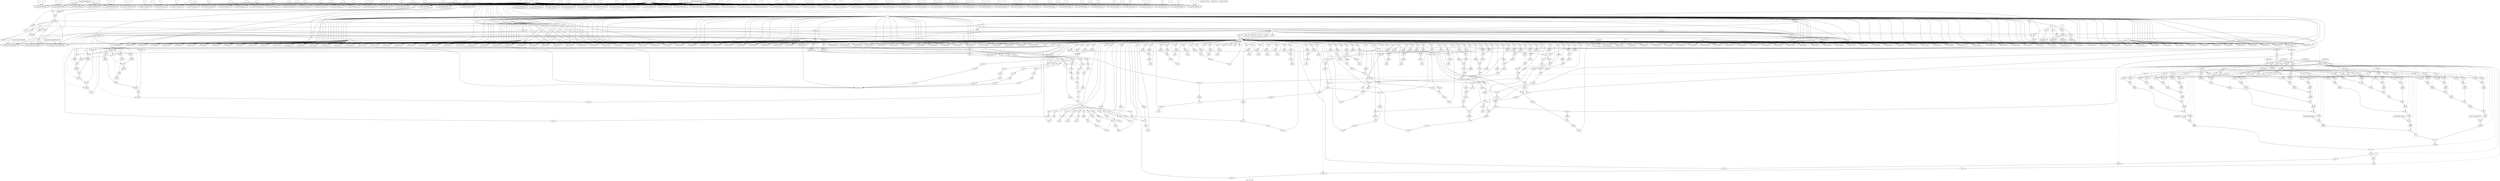 digraph "DFG for 'Grafo'  "{
label="DFG for 'Grafo' ";
node_0[shape=ellipse,style=dashed,label="Memory 1"]
node_90[shape=octagon,style=solid,label="phi"]
"node_0"->"node_90"
node_39[shape=octagon,style=solid,label="getelementptr"]
"node_0"->"node_39"
node_43[shape=octagon,style=solid,label="getelementptr"]
"node_0"->"node_43"
node_47[shape=octagon,style=solid,label="getelementptr"]
"node_0"->"node_47"
node_50[shape=octagon,style=solid,label="getelementptr"]
"node_0"->"node_50"
node_54[shape=octagon,style=solid,label="getelementptr"]
"node_0"->"node_54"
node_57[shape=octagon,style=solid,label="getelementptr"]
"node_0"->"node_57"
node_61[shape=octagon,style=solid,label="getelementptr"]
"node_0"->"node_61"
node_65[shape=octagon,style=solid,label="getelementptr"]
"node_0"->"node_65"
node_67[shape=octagon,style=solid,label="getelementptr"]
"node_0"->"node_67"
node_70[shape=octagon,style=solid,label="getelementptr"]
"node_0"->"node_70"
node_72[shape=octagon,style=solid,label="getelementptr"]
"node_0"->"node_72"
node_75[shape=octagon,style=solid,label="getelementptr"]
"node_0"->"node_75"
node_77[shape=octagon,style=solid,label="getelementptr"]
"node_0"->"node_77"
node_1013[shape=octagon,style=solid,label="phi"]
"node_0"->"node_1013"
node_80[shape=octagon,style=solid,label="getelementptr"]
"node_0"->"node_80"
node_174[shape=octagon,style=solid,label="getelementptr"]
"node_0"->"node_174"
node_176[shape=octagon,style=solid,label="load"]
"node_0"->"node_176"
node_92[shape=octagon,style=solid,label="phi"]
"node_0"->"node_92"
node_93[shape=octagon,style=solid,label="getelementptr"]
"node_0"->"node_93"
node_252[shape=octagon,style=solid,label="load"]
"node_0"->"node_252"
node_253[shape=octagon,style=solid,label="getelementptr"]
"node_0"->"node_253"
node_255[shape=octagon,style=solid,label="load"]
"node_0"->"node_255"
node_117[shape=octagon,style=solid,label="bitcast"]
"node_0"->"node_117"
node_118[shape=doubleoctagon,style=solid,label="Call llvm.memcpy.p0i8.p0i8.i64"]
"node_0"->"node_118"
node_121[shape=octagon,style=solid,label="getelementptr"]
"node_0"->"node_121"
node_122[shape=octagon,style=solid,label="getelementptr"]
"node_0"->"node_122"
node_125[shape=doubleoctagon,style=solid,label="Call llvm.memset.p0i8.i64"]
"node_0"->"node_125"
node_128[shape=octagon,style=solid,label="getelementptr"]
"node_0"->"node_128"
node_133[shape=octagon,style=solid,label="phi"]
"node_0"->"node_133"
node_136[shape=octagon,style=solid,label="getelementptr"]
"node_0"->"node_136"
node_138[shape=octagon,style=solid,label="load"]
"node_0"->"node_138"
node_142[shape=octagon,style=solid,label="getelementptr"]
"node_0"->"node_142"
node_145[shape=octagon,style=solid,label="getelementptr"]
"node_0"->"node_145"
node_147[shape=octagon,style=solid,label="load"]
"node_0"->"node_147"
node_151[shape=octagon,style=solid,label="getelementptr"]
"node_0"->"node_151"
node_1010[shape=octagon,style=solid,label="phi"]
"node_0"->"node_1010"
node_154[shape=octagon,style=solid,label="getelementptr"]
"node_0"->"node_154"
node_156[shape=octagon,style=solid,label="load"]
"node_0"->"node_156"
node_160[shape=octagon,style=solid,label="getelementptr"]
"node_0"->"node_160"
node_1009[shape=octagon,style=solid,label="phi"]
"node_0"->"node_1009"
node_163[shape=octagon,style=solid,label="getelementptr"]
"node_0"->"node_163"
node_165[shape=octagon,style=solid,label="load"]
"node_0"->"node_165"
node_169[shape=octagon,style=solid,label="getelementptr"]
"node_0"->"node_169"
node_171[shape=octagon,style=solid,label="load"]
"node_0"->"node_171"
node_172[shape=octagon,style=solid,label="getelementptr"]
"node_0"->"node_172"
node_177[shape=octagon,style=solid,label="getelementptr"]
"node_0"->"node_177"
node_179[shape=octagon,style=solid,label="getelementptr"]
"node_0"->"node_179"
node_181[shape=octagon,style=solid,label="load"]
"node_0"->"node_181"
node_182[shape=octagon,style=solid,label="getelementptr"]
"node_0"->"node_182"
node_184[shape=octagon,style=solid,label="getelementptr"]
"node_0"->"node_184"
node_186[shape=octagon,style=solid,label="load"]
"node_0"->"node_186"
node_187[shape=octagon,style=solid,label="getelementptr"]
"node_0"->"node_187"
node_189[shape=octagon,style=solid,label="getelementptr"]
"node_0"->"node_189"
node_191[shape=octagon,style=solid,label="load"]
"node_0"->"node_191"
node_192[shape=octagon,style=solid,label="getelementptr"]
"node_0"->"node_192"
node_194[shape=octagon,style=solid,label="load"]
"node_0"->"node_194"
node_197[shape=octagon,style=solid,label="getelementptr"]
"node_0"->"node_197"
node_199[shape=octagon,style=solid,label="getelementptr"]
"node_0"->"node_199"
node_201[shape=octagon,style=solid,label="load"]
"node_0"->"node_201"
node_202[shape=octagon,style=solid,label="getelementptr"]
"node_0"->"node_202"
node_204[shape=octagon,style=solid,label="load"]
"node_0"->"node_204"
node_207[shape=octagon,style=solid,label="getelementptr"]
"node_0"->"node_207"
node_209[shape=octagon,style=solid,label="getelementptr"]
"node_0"->"node_209"
node_211[shape=octagon,style=solid,label="load"]
"node_0"->"node_211"
node_212[shape=octagon,style=solid,label="getelementptr"]
"node_0"->"node_212"
node_214[shape=octagon,style=solid,label="getelementptr"]
"node_0"->"node_214"
node_216[shape=octagon,style=solid,label="load"]
"node_0"->"node_216"
node_217[shape=octagon,style=solid,label="getelementptr"]
"node_0"->"node_217"
node_219[shape=octagon,style=solid,label="getelementptr"]
"node_0"->"node_219"
node_221[shape=octagon,style=solid,label="load"]
"node_0"->"node_221"
node_222[shape=octagon,style=solid,label="getelementptr"]
"node_0"->"node_222"
node_224[shape=octagon,style=solid,label="getelementptr"]
"node_0"->"node_224"
node_226[shape=octagon,style=solid,label="load"]
"node_0"->"node_226"
node_227[shape=octagon,style=solid,label="getelementptr"]
"node_0"->"node_227"
node_229[shape=octagon,style=solid,label="getelementptr"]
"node_0"->"node_229"
node_231[shape=octagon,style=solid,label="load"]
"node_0"->"node_231"
node_232[shape=octagon,style=solid,label="getelementptr"]
"node_0"->"node_232"
node_234[shape=octagon,style=solid,label="load"]
"node_0"->"node_234"
node_237[shape=octagon,style=solid,label="getelementptr"]
"node_0"->"node_237"
node_240[shape=octagon,style=solid,label="getelementptr"]
"node_0"->"node_240"
node_242[shape=octagon,style=solid,label="load"]
"node_0"->"node_242"
node_243[shape=octagon,style=solid,label="getelementptr"]
"node_0"->"node_243"
node_245[shape=octagon,style=solid,label="load"]
"node_0"->"node_245"
node_248[shape=octagon,style=solid,label="getelementptr"]
"node_0"->"node_248"
node_250[shape=octagon,style=solid,label="getelementptr"]
"node_0"->"node_250"
node_485[shape=octagon,style=solid,label="getelementptr"]
"node_0"->"node_485"
node_487[shape=octagon,style=solid,label="load"]
"node_0"->"node_487"
node_490[shape=octagon,style=solid,label="getelementptr"]
"node_0"->"node_490"
node_492[shape=octagon,style=solid,label="load"]
"node_0"->"node_492"
node_258[shape=octagon,style=solid,label="getelementptr"]
"node_0"->"node_258"
node_261[shape=octagon,style=solid,label="getelementptr"]
"node_0"->"node_261"
node_263[shape=octagon,style=solid,label="load"]
"node_0"->"node_263"
node_264[shape=octagon,style=solid,label="getelementptr"]
"node_0"->"node_264"
node_266[shape=octagon,style=solid,label="load"]
"node_0"->"node_266"
node_269[shape=octagon,style=solid,label="getelementptr"]
"node_0"->"node_269"
node_271[shape=octagon,style=solid,label="getelementptr"]
"node_0"->"node_271"
node_273[shape=octagon,style=solid,label="load"]
"node_0"->"node_273"
node_274[shape=octagon,style=solid,label="getelementptr"]
"node_0"->"node_274"
node_276[shape=octagon,style=solid,label="load"]
"node_0"->"node_276"
node_279[shape=octagon,style=solid,label="getelementptr"]
"node_0"->"node_279"
node_282[shape=octagon,style=solid,label="getelementptr"]
"node_0"->"node_282"
node_284[shape=octagon,style=solid,label="load"]
"node_0"->"node_284"
node_285[shape=octagon,style=solid,label="getelementptr"]
"node_0"->"node_285"
node_287[shape=octagon,style=solid,label="load"]
"node_0"->"node_287"
node_290[shape=octagon,style=solid,label="getelementptr"]
"node_0"->"node_290"
node_292[shape=octagon,style=solid,label="getelementptr"]
"node_0"->"node_292"
node_294[shape=octagon,style=solid,label="load"]
"node_0"->"node_294"
node_295[shape=octagon,style=solid,label="getelementptr"]
"node_0"->"node_295"
node_297[shape=octagon,style=solid,label="load"]
"node_0"->"node_297"
node_300[shape=octagon,style=solid,label="getelementptr"]
"node_0"->"node_300"
node_302[shape=octagon,style=solid,label="getelementptr"]
"node_0"->"node_302"
node_304[shape=octagon,style=solid,label="load"]
"node_0"->"node_304"
node_305[shape=octagon,style=solid,label="getelementptr"]
"node_0"->"node_305"
node_307[shape=octagon,style=solid,label="load"]
"node_0"->"node_307"
node_310[shape=octagon,style=solid,label="getelementptr"]
"node_0"->"node_310"
node_662[shape=octagon,style=solid,label="getelementptr"]
"node_0"->"node_662"
node_664[shape=octagon,style=solid,label="load"]
"node_0"->"node_664"
node_670[shape=octagon,style=solid,label="bitcast"]
"node_0"->"node_670"
node_671[shape=octagon,style=solid,label="getelementptr"]
"node_0"->"node_671"
node_672[shape=octagon,style=solid,label="getelementptr"]
"node_0"->"node_672"
node_673[shape=octagon,style=solid,label="bitcast"]
"node_0"->"node_673"
node_674[shape=doubleoctagon,style=solid,label="Call llvm.memcpy.p0i8.p0i8.i64"]
"node_0"->"node_674"
node_324[shape=octagon,style=solid,label="getelementptr"]
"node_0"->"node_324"
node_327[shape=octagon,style=solid,label="getelementptr"]
"node_0"->"node_327"
node_330[shape=octagon,style=solid,label="getelementptr"]
"node_0"->"node_330"
node_332[shape=octagon,style=solid,label="load"]
"node_0"->"node_332"
node_335[shape=octagon,style=solid,label="getelementptr"]
"node_0"->"node_335"
node_337[shape=octagon,style=solid,label="load"]
"node_0"->"node_337"
node_342[shape=octagon,style=solid,label="getelementptr"]
"node_0"->"node_342"
node_344[shape=octagon,style=solid,label="load"]
"node_0"->"node_344"
node_348[shape=octagon,style=solid,label="getelementptr"]
"node_0"->"node_348"
node_350[shape=octagon,style=solid,label="load"]
"node_0"->"node_350"
node_351[shape=octagon,style=solid,label="getelementptr"]
"node_0"->"node_351"
node_353[shape=octagon,style=solid,label="load"]
"node_0"->"node_353"
node_356[shape=octagon,style=solid,label="getelementptr"]
"node_0"->"node_356"
node_358[shape=octagon,style=solid,label="load"]
"node_0"->"node_358"
node_361[shape=octagon,style=solid,label="getelementptr"]
"node_0"->"node_361"
node_363[shape=octagon,style=solid,label="load"]
"node_0"->"node_363"
node_369[shape=octagon,style=solid,label="getelementptr"]
"node_0"->"node_369"
node_371[shape=octagon,style=solid,label="load"]
"node_0"->"node_371"
node_372[shape=octagon,style=solid,label="getelementptr"]
"node_0"->"node_372"
node_374[shape=octagon,style=solid,label="load"]
"node_0"->"node_374"
node_377[shape=octagon,style=solid,label="getelementptr"]
"node_0"->"node_377"
node_379[shape=octagon,style=solid,label="load"]
"node_0"->"node_379"
node_382[shape=octagon,style=solid,label="getelementptr"]
"node_0"->"node_382"
node_384[shape=octagon,style=solid,label="load"]
"node_0"->"node_384"
node_390[shape=octagon,style=solid,label="getelementptr"]
"node_0"->"node_390"
node_392[shape=octagon,style=solid,label="load"]
"node_0"->"node_392"
node_396[shape=octagon,style=solid,label="getelementptr"]
"node_0"->"node_396"
node_398[shape=octagon,style=solid,label="load"]
"node_0"->"node_398"
node_402[shape=octagon,style=solid,label="getelementptr"]
"node_0"->"node_402"
node_404[shape=octagon,style=solid,label="load"]
"node_0"->"node_404"
node_405[shape=octagon,style=solid,label="getelementptr"]
"node_0"->"node_405"
node_407[shape=octagon,style=solid,label="load"]
"node_0"->"node_407"
node_410[shape=octagon,style=solid,label="getelementptr"]
"node_0"->"node_410"
node_412[shape=octagon,style=solid,label="load"]
"node_0"->"node_412"
node_415[shape=octagon,style=solid,label="getelementptr"]
"node_0"->"node_415"
node_417[shape=octagon,style=solid,label="load"]
"node_0"->"node_417"
node_423[shape=octagon,style=solid,label="getelementptr"]
"node_0"->"node_423"
node_425[shape=octagon,style=solid,label="load"]
"node_0"->"node_425"
node_426[shape=octagon,style=solid,label="getelementptr"]
"node_0"->"node_426"
node_428[shape=octagon,style=solid,label="load"]
"node_0"->"node_428"
node_431[shape=octagon,style=solid,label="getelementptr"]
"node_0"->"node_431"
node_433[shape=octagon,style=solid,label="load"]
"node_0"->"node_433"
node_436[shape=octagon,style=solid,label="getelementptr"]
"node_0"->"node_436"
node_438[shape=octagon,style=solid,label="load"]
"node_0"->"node_438"
node_444[shape=octagon,style=solid,label="getelementptr"]
"node_0"->"node_444"
node_446[shape=octagon,style=solid,label="load"]
"node_0"->"node_446"
node_450[shape=octagon,style=solid,label="getelementptr"]
"node_0"->"node_450"
node_452[shape=octagon,style=solid,label="load"]
"node_0"->"node_452"
node_456[shape=octagon,style=solid,label="getelementptr"]
"node_0"->"node_456"
node_458[shape=octagon,style=solid,label="load"]
"node_0"->"node_458"
node_459[shape=octagon,style=solid,label="getelementptr"]
"node_0"->"node_459"
node_461[shape=octagon,style=solid,label="load"]
"node_0"->"node_461"
node_464[shape=octagon,style=solid,label="getelementptr"]
"node_0"->"node_464"
node_466[shape=octagon,style=solid,label="load"]
"node_0"->"node_466"
node_469[shape=octagon,style=solid,label="getelementptr"]
"node_0"->"node_469"
node_471[shape=octagon,style=solid,label="load"]
"node_0"->"node_471"
node_477[shape=octagon,style=solid,label="getelementptr"]
"node_0"->"node_477"
node_479[shape=octagon,style=solid,label="load"]
"node_0"->"node_479"
node_480[shape=octagon,style=solid,label="getelementptr"]
"node_0"->"node_480"
node_482[shape=octagon,style=solid,label="load"]
"node_0"->"node_482"
node_498[shape=octagon,style=solid,label="getelementptr"]
"node_0"->"node_498"
node_500[shape=octagon,style=solid,label="load"]
"node_0"->"node_500"
node_546[shape=octagon,style=solid,label="getelementptr"]
"node_0"->"node_546"
node_555[shape=octagon,style=solid,label="getelementptr"]
"node_0"->"node_555"
node_563[shape=octagon,style=solid,label="getelementptr"]
"node_0"->"node_563"
node_571[shape=octagon,style=solid,label="getelementptr"]
"node_0"->"node_571"
node_579[shape=octagon,style=solid,label="getelementptr"]
"node_0"->"node_579"
node_587[shape=octagon,style=solid,label="getelementptr"]
"node_0"->"node_587"
node_595[shape=octagon,style=solid,label="getelementptr"]
"node_0"->"node_595"
node_603[shape=octagon,style=solid,label="getelementptr"]
"node_0"->"node_603"
node_615[shape=octagon,style=solid,label="getelementptr"]
"node_0"->"node_615"
node_617[shape=octagon,style=solid,label="load"]
"node_0"->"node_617"
node_639[shape=octagon,style=solid,label="getelementptr"]
"node_0"->"node_639"
node_641[shape=octagon,style=solid,label="load"]
"node_0"->"node_641"
node_675[shape=octagon,style=solid,label="getelementptr"]
"node_0"->"node_675"
node_677[shape=octagon,style=solid,label="load"]
"node_0"->"node_677"
node_680[shape=octagon,style=solid,label="getelementptr"]
"node_0"->"node_680"
node_681[shape=octagon,style=solid,label="getelementptr"]
"node_0"->"node_681"
node_683[shape=octagon,style=solid,label="load"]
"node_0"->"node_683"
node_685[shape=octagon,style=solid,label="getelementptr"]
"node_0"->"node_685"
node_686[shape=octagon,style=solid,label="getelementptr"]
"node_0"->"node_686"
node_688[shape=octagon,style=solid,label="load"]
"node_0"->"node_688"
node_690[shape=octagon,style=solid,label="getelementptr"]
"node_0"->"node_690"
node_691[shape=octagon,style=solid,label="getelementptr"]
"node_0"->"node_691"
node_693[shape=octagon,style=solid,label="load"]
"node_0"->"node_693"
node_701[shape=octagon,style=solid,label="getelementptr"]
"node_0"->"node_701"
node_709[shape=octagon,style=solid,label="getelementptr"]
"node_0"->"node_709"
node_719[shape=octagon,style=solid,label="getelementptr"]
"node_0"->"node_719"
node_729[shape=octagon,style=solid,label="getelementptr"]
"node_0"->"node_729"
node_978[shape=octagon,style=solid,label="getelementptr"]
"node_0"->"node_978"
node_984[shape=octagon,style=solid,label="getelementptr"]
"node_0"->"node_984"
node_990[shape=octagon,style=solid,label="getelementptr"]
"node_0"->"node_990"
node_994[shape=octagon,style=solid,label="getelementptr"]
"node_0"->"node_994"
node_996[shape=octagon,style=solid,label="phi"]
"node_0"->"node_996"
node_89[shape=box,style=solid,label="16"]
node_88[shape=octagon,style=solid,label="sub"]
"node_89"->"node_88"
"node_89"->"node_93"
node_109[shape=octagon,style=solid,label="icmp"]
"node_89"->"node_109"
node_124[shape=octagon,style=solid,label="sub"]
"node_89"->"node_124"
"node_89"->"node_674"
"node_90"->"node_0"
node_105[shape=doubleoctagon,style=solid,label="Call llvm.dbg.declare"]
node_106[shape=ellipse,style=solid,label=""]
"node_106"->"node_105"
node_107[shape=ellipse,style=solid,label=""]
"node_107"->"node_105"
node_509[shape=ellipse,style=solid,label=""]
node_508[shape=doubleoctagon,style=solid,label="Call llvm.dbg.value"]
"node_509"->"node_508"
node_510[shape=ellipse,style=solid,label="xor169"]
node_513[shape=octagon,style=solid,label="xor"]
"node_510"->"node_513"
node_9[shape=ellipse,style=solid,label=""]
node_32[shape=doubleoctagon,style=solid,label="Call llvm.dbg.value"]
"node_9"->"node_32"
node_8[shape=doubleoctagon,style=solid,label="Call llvm.dbg.value"]
"node_9"->"node_8"
node_10[shape=box,style=solid,label="0"]
node_30[shape=doubleoctagon,style=solid,label="Call llvm.dbg.value"]
"node_10"->"node_30"
"node_10"->"node_32"
node_34[shape=doubleoctagon,style=solid,label="Call llvm.dbg.value"]
"node_10"->"node_34"
"node_10"->"node_61"
"node_10"->"node_80"
node_86[shape=octagon,style=solid,label="phi"]
"node_10"->"node_86"
"node_10"->"node_174"
node_95[shape=octagon,style=solid,label="icmp"]
"node_10"->"node_95"
node_110[shape=doubleoctagon,style=solid,label="Call llvm.dbg.value"]
"node_10"->"node_110"
node_113[shape=doubleoctagon,style=solid,label="Call llvm.dbg.value"]
"node_10"->"node_113"
node_115[shape=doubleoctagon,style=solid,label="Call llvm.dbg.value"]
"node_10"->"node_115"
node_129[shape=doubleoctagon,style=solid,label="Call llvm.dbg.value"]
"node_10"->"node_129"
node_131[shape=doubleoctagon,style=solid,label="Call llvm.dbg.value"]
"node_10"->"node_131"
"node_10"->"node_163"
"node_10"->"node_169"
"node_10"->"node_172"
node_312[shape=doubleoctagon,style=solid,label="Call llvm.dbg.value"]
"node_10"->"node_312"
"node_10"->"node_177"
"node_10"->"node_189"
"node_10"->"node_199"
"node_10"->"node_250"
"node_10"->"node_261"
"node_10"->"node_8"
node_14[shape=doubleoctagon,style=solid,label="Call llvm.dbg.value"]
"node_10"->"node_14"
node_17[shape=doubleoctagon,style=solid,label="Call llvm.dbg.value"]
"node_10"->"node_17"
node_20[shape=doubleoctagon,style=solid,label="Call llvm.dbg.value"]
"node_10"->"node_20"
node_668[shape=doubleoctagon,style=solid,label="Call llvm.dbg.value"]
"node_10"->"node_668"
node_340[shape=doubleoctagon,style=solid,label="Call llvm.dbg.value"]
"node_10"->"node_340"
"node_10"->"node_342"
node_345[shape=doubleoctagon,style=solid,label="Call llvm.dbg.value"]
"node_10"->"node_345"
"node_10"->"node_348"
"node_10"->"node_356"
node_366[shape=doubleoctagon,style=solid,label="Call llvm.dbg.value"]
"node_10"->"node_366"
"node_10"->"node_377"
node_387[shape=doubleoctagon,style=solid,label="Call llvm.dbg.value"]
"node_10"->"node_387"
node_393[shape=doubleoctagon,style=solid,label="Call llvm.dbg.value"]
"node_10"->"node_393"
node_399[shape=doubleoctagon,style=solid,label="Call llvm.dbg.value"]
"node_10"->"node_399"
node_420[shape=doubleoctagon,style=solid,label="Call llvm.dbg.value"]
"node_10"->"node_420"
node_441[shape=doubleoctagon,style=solid,label="Call llvm.dbg.value"]
"node_10"->"node_441"
node_447[shape=doubleoctagon,style=solid,label="Call llvm.dbg.value"]
"node_10"->"node_447"
node_453[shape=doubleoctagon,style=solid,label="Call llvm.dbg.value"]
"node_10"->"node_453"
node_474[shape=doubleoctagon,style=solid,label="Call llvm.dbg.value"]
"node_10"->"node_474"
node_890[shape=doubleoctagon,style=solid,label="Call llvm.dbg.value"]
"node_10"->"node_890"
node_495[shape=doubleoctagon,style=solid,label="Call llvm.dbg.value"]
"node_10"->"node_495"
node_501[shape=doubleoctagon,style=solid,label="Call llvm.dbg.value"]
"node_10"->"node_501"
"node_10"->"node_508"
node_514[shape=doubleoctagon,style=solid,label="Call llvm.dbg.value"]
"node_10"->"node_514"
node_520[shape=doubleoctagon,style=solid,label="Call llvm.dbg.value"]
"node_10"->"node_520"
node_526[shape=doubleoctagon,style=solid,label="Call llvm.dbg.value"]
"node_10"->"node_526"
node_530[shape=doubleoctagon,style=solid,label="Call llvm.dbg.value"]
"node_10"->"node_530"
node_534[shape=doubleoctagon,style=solid,label="Call llvm.dbg.value"]
"node_10"->"node_534"
node_538[shape=doubleoctagon,style=solid,label="Call llvm.dbg.value"]
"node_10"->"node_538"
node_542[shape=doubleoctagon,style=solid,label="Call llvm.dbg.value"]
"node_10"->"node_542"
"node_10"->"node_546"
node_605[shape=doubleoctagon,style=solid,label="Call llvm.dbg.value"]
"node_10"->"node_605"
node_618[shape=doubleoctagon,style=solid,label="Call llvm.dbg.value"]
"node_10"->"node_618"
"node_10"->"node_691"
node_695[shape=doubleoctagon,style=solid,label="Call llvm.dbg.value"]
"node_10"->"node_695"
node_698[shape=doubleoctagon,style=solid,label="Call llvm.dbg.value"]
"node_10"->"node_698"
"node_10"->"node_701"
node_736[shape=doubleoctagon,style=solid,label="Call llvm.dbg.value"]
"node_10"->"node_736"
node_739[shape=doubleoctagon,style=solid,label="Call llvm.dbg.value"]
"node_10"->"node_739"
node_742[shape=doubleoctagon,style=solid,label="Call llvm.dbg.value"]
"node_10"->"node_742"
node_745[shape=doubleoctagon,style=solid,label="Call llvm.dbg.value"]
"node_10"->"node_745"
node_752[shape=doubleoctagon,style=solid,label="Call llvm.dbg.value"]
"node_10"->"node_752"
node_758[shape=doubleoctagon,style=solid,label="Call llvm.dbg.value"]
"node_10"->"node_758"
node_764[shape=doubleoctagon,style=solid,label="Call llvm.dbg.value"]
"node_10"->"node_764"
node_770[shape=doubleoctagon,style=solid,label="Call llvm.dbg.value"]
"node_10"->"node_770"
node_776[shape=doubleoctagon,style=solid,label="Call llvm.dbg.value"]
"node_10"->"node_776"
node_781[shape=doubleoctagon,style=solid,label="Call llvm.dbg.value"]
"node_10"->"node_781"
node_786[shape=doubleoctagon,style=solid,label="Call llvm.dbg.value"]
"node_10"->"node_786"
node_791[shape=doubleoctagon,style=solid,label="Call llvm.dbg.value"]
"node_10"->"node_791"
node_824[shape=doubleoctagon,style=solid,label="Call llvm.dbg.value"]
"node_10"->"node_824"
node_857[shape=doubleoctagon,style=solid,label="Call llvm.dbg.value"]
"node_10"->"node_857"
node_923[shape=doubleoctagon,style=solid,label="Call llvm.dbg.value"]
"node_10"->"node_923"
node_929[shape=doubleoctagon,style=solid,label="Call llvm.dbg.value"]
"node_10"->"node_929"
node_934[shape=doubleoctagon,style=solid,label="Call llvm.dbg.value"]
"node_10"->"node_934"
node_939[shape=doubleoctagon,style=solid,label="Call llvm.dbg.value"]
"node_10"->"node_939"
node_944[shape=doubleoctagon,style=solid,label="Call llvm.dbg.value"]
"node_10"->"node_944"
node_952[shape=doubleoctagon,style=solid,label="Call llvm.dbg.value"]
"node_10"->"node_952"
node_964[shape=doubleoctagon,style=solid,label="Call llvm.dbg.value"]
"node_10"->"node_964"
node_967[shape=doubleoctagon,style=solid,label="Call llvm.dbg.value"]
"node_10"->"node_967"
node_970[shape=doubleoctagon,style=solid,label="Call llvm.dbg.value"]
"node_10"->"node_970"
"node_10"->"node_978"
node_23[shape=doubleoctagon,style=solid,label="Call llvm.dbg.declare"]
node_24[shape=ellipse,style=solid,label=""]
"node_24"->"node_23"
node_25[shape=ellipse,style=solid,label=""]
"node_25"->"node_23"
node_26[shape=box,style=solid,label="Const:llvm.dbg.declare"]
"node_26"->"node_105"
"node_26"->"node_23"
node_27[shape=doubleoctagon,style=solid,label="Call llvm.dbg.declare"]
"node_26"->"node_27"
node_96[shape=doubleoctagon,style=solid,label="Call llvm.dbg.declare"]
"node_26"->"node_96"
node_99[shape=doubleoctagon,style=solid,label="Call llvm.dbg.declare"]
"node_26"->"node_99"
node_102[shape=doubleoctagon,style=solid,label="Call llvm.dbg.declare"]
"node_26"->"node_102"
node_28[shape=ellipse,style=solid,label=""]
"node_28"->"node_27"
node_29[shape=ellipse,style=solid,label=""]
"node_29"->"node_27"
node_31[shape=ellipse,style=solid,label=""]
"node_31"->"node_30"
"node_31"->"node_113"
node_33[shape=ellipse,style=solid,label=""]
"node_33"->"node_32"
node_35[shape=ellipse,style=solid,label=""]
"node_35"->"node_34"
node_36[shape=ellipse,style=solid,label="call"]
node_42[shape=octagon,style=solid,label="store"]
"node_36"->"node_42"
node_38[shape=box,style=solid,label="Const:br_dec32be"]
"node_39"->"node_0"
node_40[shape=box,style=solid,label="0"]
"node_40"->"node_39"
"node_40"->"node_47"
"node_40"->"node_54"
"node_40"->"node_61"
"node_40"->"node_65"
"node_40"->"node_70"
"node_40"->"node_75"
"node_40"->"node_80"
"node_40"->"node_174"
"node_40"->"node_253"
"node_40"->"node_121"
"node_40"->"node_128"
"node_40"->"node_136"
"node_40"->"node_145"
"node_40"->"node_154"
"node_40"->"node_163"
"node_40"->"node_169"
"node_40"->"node_172"
node_316[shape=octagon,style=solid,label="phi"]
"node_40"->"node_316"
"node_40"->"node_177"
"node_40"->"node_179"
"node_40"->"node_182"
"node_40"->"node_184"
"node_40"->"node_187"
"node_40"->"node_189"
"node_40"->"node_192"
"node_40"->"node_197"
"node_40"->"node_199"
"node_40"->"node_202"
"node_40"->"node_207"
"node_40"->"node_209"
"node_40"->"node_212"
"node_40"->"node_214"
"node_40"->"node_217"
"node_40"->"node_219"
"node_40"->"node_222"
"node_40"->"node_224"
"node_40"->"node_227"
"node_40"->"node_229"
"node_40"->"node_232"
"node_40"->"node_237"
"node_40"->"node_240"
"node_40"->"node_243"
"node_40"->"node_248"
"node_40"->"node_250"
"node_40"->"node_485"
"node_40"->"node_490"
"node_40"->"node_258"
"node_40"->"node_261"
"node_40"->"node_264"
"node_40"->"node_269"
"node_40"->"node_271"
"node_40"->"node_274"
"node_40"->"node_279"
"node_40"->"node_282"
"node_40"->"node_285"
"node_40"->"node_290"
"node_40"->"node_292"
"node_40"->"node_295"
"node_40"->"node_300"
"node_40"->"node_302"
"node_40"->"node_305"
"node_40"->"node_310"
"node_40"->"node_662"
"node_40"->"node_671"
"node_40"->"node_324"
"node_40"->"node_327"
"node_40"->"node_330"
"node_40"->"node_335"
"node_40"->"node_342"
"node_40"->"node_348"
"node_40"->"node_351"
"node_40"->"node_356"
"node_40"->"node_361"
"node_40"->"node_369"
"node_40"->"node_372"
"node_40"->"node_377"
"node_40"->"node_382"
"node_40"->"node_390"
"node_40"->"node_396"
"node_40"->"node_402"
"node_40"->"node_405"
"node_40"->"node_410"
"node_40"->"node_415"
"node_40"->"node_423"
"node_40"->"node_426"
"node_40"->"node_431"
"node_40"->"node_436"
"node_40"->"node_444"
"node_40"->"node_450"
"node_40"->"node_456"
"node_40"->"node_459"
"node_40"->"node_464"
"node_40"->"node_469"
"node_40"->"node_477"
"node_40"->"node_480"
"node_40"->"node_498"
"node_40"->"node_546"
"node_40"->"node_555"
"node_40"->"node_563"
"node_40"->"node_571"
"node_40"->"node_579"
"node_40"->"node_587"
"node_40"->"node_595"
"node_40"->"node_603"
node_607[shape=octagon,style=solid,label="phi"]
"node_40"->"node_607"
"node_40"->"node_615"
"node_40"->"node_639"
"node_40"->"node_675"
"node_40"->"node_681"
"node_40"->"node_686"
"node_40"->"node_691"
node_41[shape=box,style=solid,label="3"]
"node_41"->"node_39"
"node_41"->"node_65"
"node_41"->"node_253"
"node_41"->"node_136"
"node_41"->"node_212"
"node_41"->"node_217"
"node_41"->"node_219"
"node_41"->"node_224"
"node_41"->"node_229"
"node_41"->"node_240"
"node_41"->"node_264"
"node_41"->"node_396"
"node_41"->"node_402"
"node_41"->"node_410"
"node_41"->"node_431"
"node_41"->"node_571"
"node_41"->"node_675"
"node_41"->"node_729"
"node_41"->"node_994"
"node_42"->"node_0"
"node_43"->"node_0"
node_44[shape=box,style=solid,label="4"]
"node_44"->"node_43"
"node_44"->"node_67"
"node_44"->"node_142"
"node_44"->"node_222"
"node_44"->"node_227"
"node_44"->"node_232"
"node_44"->"node_243"
"node_44"->"node_274"
"node_44"->"node_285"
"node_44"->"node_672"
"node_44"->"node_415"
"node_44"->"node_423"
"node_44"->"node_436"
"node_44"->"node_444"
"node_44"->"node_579"
"node_44"->"node_680"
node_45[shape=ellipse,style=solid,label="call1"]
node_49[shape=octagon,style=solid,label="store"]
"node_45"->"node_49"
"node_47"->"node_0"
node_48[shape=box,style=solid,label="2"]
"node_48"->"node_47"
"node_48"->"node_70"
"node_48"->"node_145"
"node_48"->"node_197"
"node_48"->"node_207"
"node_48"->"node_209"
"node_48"->"node_214"
"node_48"->"node_351"
"node_48"->"node_372"
"node_48"->"node_563"
"node_48"->"node_681"
"node_48"->"node_719"
"node_48"->"node_990"
"node_49"->"node_0"
"node_50"->"node_0"
node_51[shape=box,style=solid,label="8"]
"node_51"->"node_50"
"node_51"->"node_72"
"node_51"->"node_151"
"node_51"->"node_300"
"node_51"->"node_310"
"node_51"->"node_459"
"node_51"->"node_480"
"node_51"->"node_685"
node_52[shape=ellipse,style=solid,label="call4"]
node_56[shape=octagon,style=solid,label="store"]
"node_52"->"node_56"
"node_54"->"node_0"
node_55[shape=box,style=solid,label="1"]
"node_55"->"node_54"
"node_55"->"node_75"
"node_55"->"node_154"
"node_55"->"node_179"
"node_55"->"node_182"
"node_55"->"node_184"
"node_55"->"node_187"
"node_55"->"node_192"
"node_55"->"node_202"
"node_55"->"node_271"
"node_55"->"node_282"
"node_55"->"node_361"
"node_55"->"node_369"
"node_55"->"node_382"
"node_55"->"node_390"
"node_55"->"node_555"
"node_55"->"node_686"
"node_55"->"node_709"
"node_55"->"node_984"
"node_56"->"node_0"
"node_57"->"node_0"
node_58[shape=box,style=solid,label="12"]
"node_58"->"node_57"
"node_58"->"node_77"
"node_58"->"node_160"
"node_58"->"node_690"
node_59[shape=ellipse,style=solid,label="call7"]
node_62[shape=octagon,style=solid,label="store"]
"node_59"->"node_62"
"node_61"->"node_0"
"node_62"->"node_0"
node_63[shape=ellipse,style=solid,label="call9"]
node_66[shape=octagon,style=solid,label="store"]
"node_63"->"node_66"
"node_65"->"node_0"
"node_66"->"node_0"
"node_67"->"node_0"
node_68[shape=ellipse,style=solid,label="call12"]
node_71[shape=octagon,style=solid,label="store"]
"node_68"->"node_71"
"node_70"->"node_0"
"node_71"->"node_0"
"node_72"->"node_0"
node_73[shape=ellipse,style=solid,label="call15"]
node_76[shape=octagon,style=solid,label="store"]
"node_73"->"node_76"
node_1014[shape=octagon,style=solid,label="phi"]
node_974[shape=ellipse,style=solid,label="x"]
"node_1014"->"node_974"
"node_75"->"node_0"
"node_76"->"node_0"
"node_77"->"node_0"
node_78[shape=ellipse,style=solid,label="call18"]
node_81[shape=octagon,style=solid,label="store"]
"node_78"->"node_81"
"node_1013"->"node_0"
"node_80"->"node_0"
"node_81"->"node_0"
node_82[shape=ellipse,style=solid,label="len.addr.0"]
"node_82"->"node_88"
"node_82"->"node_95"
"node_82"->"node_109"
"node_82"->"node_118"
"node_82"->"node_122"
"node_82"->"node_124"
node_83[shape=octagon,style=solid,label="phi"]
"node_83"->"node_82"
node_84[shape=ellipse,style=solid,label="len"]
"node_84"->"node_83"
node_85[shape=ellipse,style=solid,label="len.addr.1"]
"node_85"->"node_83"
"node_86"->"node_85"
node_87[shape=ellipse,style=solid,label="sub"]
"node_87"->"node_86"
"node_88"->"node_87"
node_173[shape=octagon,style=solid,label="store"]
"node_173"->"node_0"
"node_174"->"node_0"
node_175[shape=ellipse,style=solid,label="tmp31"]
node_178[shape=octagon,style=solid,label="store"]
"node_175"->"node_178"
"node_176"->"node_175"
node_91[shape=ellipse,style=dashed,label="Memory 0"]
"node_91"->"node_90"
"node_92"->"node_0"
"node_93"->"node_0"
node_94[shape=ellipse,style=solid,label="cmp"]
node_108[shape=ellipse,style=solid,label="cmp36"]
"node_94"->"node_108" [style=dashed]
"node_95"->"node_94"
node_97[shape=ellipse,style=solid,label=""]
"node_97"->"node_96"
node_98[shape=ellipse,style=solid,label=""]
"node_98"->"node_96"
node_100[shape=ellipse,style=solid,label=""]
"node_100"->"node_99"
node_101[shape=ellipse,style=solid,label=""]
"node_101"->"node_99"
node_103[shape=ellipse,style=solid,label=""]
"node_103"->"node_102"
node_104[shape=ellipse,style=solid,label=""]
"node_104"->"node_102"
node_251[shape=ellipse,style=solid,label="tmp46"]
"node_252"->"node_251"
"node_253"->"node_0"
node_254[shape=ellipse,style=solid,label="tmp47"]
node_257[shape=octagon,style=solid,label="xor"]
"node_254"->"node_257"
"node_255"->"node_254"
node_256[shape=ellipse,style=solid,label="xor89"]
node_260[shape=octagon,style=solid,label="store"]
"node_256"->"node_260"
"node_108"->"node_0" [style=dashed]
"node_108"->"node_87" [style=dashed]
node_123[shape=ellipse,style=solid,label="sub39"]
"node_108"->"node_123" [style=dashed]
"node_109"->"node_108"
node_111[shape=ellipse,style=solid,label=""]
"node_111"->"node_110"
node_112[shape=ellipse,style=solid,label=""]
"node_112"->"node_110"
"node_112"->"node_129"
node_114[shape=ellipse,style=solid,label=""]
"node_114"->"node_113"
node_116[shape=ellipse,style=solid,label=""]
"node_116"->"node_115"
"node_117"->"node_0"
node_119[shape=box,style=solid,label="0"]
"node_119"->"node_118"
"node_119"->"node_125"
"node_119"->"node_674"
node_120[shape=box,style=solid,label="Const:llvm.memcpy.p0i8.p0i8.i64"]
"node_120"->"node_118"
"node_120"->"node_674"
"node_121"->"node_0"
"node_122"->"node_0"
"node_123"->"node_125"
"node_124"->"node_123"
node_126[shape=box,style=solid,label="0"]
"node_126"->"node_125"
node_127[shape=box,style=solid,label="Const:llvm.memset.p0i8.i64"]
"node_127"->"node_125"
"node_128"->"node_0"
node_130[shape=ellipse,style=solid,label=""]
"node_130"->"node_129"
node_132[shape=ellipse,style=solid,label=""]
"node_132"->"node_131"
"node_133"->"node_0"
node_134[shape=ellipse,style=solid,label="call41"]
node_140[shape=octagon,style=solid,label="xor"]
"node_134"->"node_140"
node_1012[shape=octagon,style=solid,label="phi"]
node_775[shape=ellipse,style=solid,label="y"]
"node_1012"->"node_775"
"node_136"->"node_0"
node_137[shape=ellipse,style=solid,label="tmp23"]
"node_137"->"node_140"
"node_138"->"node_137"
node_139[shape=ellipse,style=solid,label="xor"]
node_141[shape=octagon,style=solid,label="store"]
"node_139"->"node_141"
"node_140"->"node_139"
"node_141"->"node_0"
"node_142"->"node_0"
node_143[shape=ellipse,style=solid,label="call44"]
node_149[shape=octagon,style=solid,label="xor"]
"node_143"->"node_149"
node_1011[shape=octagon,style=solid,label="phi"]
node_750[shape=ellipse,style=solid,label="x"]
"node_1011"->"node_750"
"node_145"->"node_0"
node_146[shape=ellipse,style=solid,label="tmp25"]
"node_146"->"node_149"
"node_147"->"node_146"
node_148[shape=ellipse,style=solid,label="xor46"]
node_150[shape=octagon,style=solid,label="store"]
"node_148"->"node_150"
"node_149"->"node_148"
"node_150"->"node_0"
"node_151"->"node_0"
node_152[shape=ellipse,style=solid,label="call48"]
node_158[shape=octagon,style=solid,label="xor"]
"node_152"->"node_158"
"node_1010"->"node_0"
"node_154"->"node_0"
node_155[shape=ellipse,style=solid,label="tmp27"]
"node_155"->"node_158"
"node_156"->"node_155"
node_157[shape=ellipse,style=solid,label="xor50"]
node_159[shape=octagon,style=solid,label="store"]
"node_157"->"node_159"
"node_158"->"node_157"
"node_159"->"node_0"
"node_160"->"node_0"
node_161[shape=ellipse,style=solid,label="call52"]
node_167[shape=octagon,style=solid,label="xor"]
"node_161"->"node_167"
"node_1009"->"node_0"
"node_163"->"node_0"
node_164[shape=ellipse,style=solid,label="tmp29"]
"node_164"->"node_167"
"node_165"->"node_164"
node_166[shape=ellipse,style=solid,label="xor54"]
node_168[shape=octagon,style=solid,label="store"]
"node_166"->"node_168"
"node_167"->"node_166"
"node_168"->"node_0"
"node_169"->"node_0"
node_170[shape=ellipse,style=solid,label="tmp30"]
"node_170"->"node_173"
"node_171"->"node_170"
"node_172"->"node_0"
node_311[shape=octagon,style=solid,label="store"]
"node_311"->"node_0"
node_313[shape=ellipse,style=solid,label=""]
"node_313"->"node_312"
"node_313"->"node_605"
node_314[shape=ellipse,style=solid,label=""]
"node_314"->"node_312"
"node_314"->"node_668"
"node_314"->"node_340"
"node_314"->"node_605"
node_315[shape=ellipse,style=solid,label="i.0"]
node_318[shape=octagon,style=solid,label="add"]
"node_315"->"node_318"
node_320[shape=octagon,style=solid,label="icmp"]
"node_315"->"node_320"
node_323[shape=octagon,style=solid,label="sext"]
"node_315"->"node_323"
node_326[shape=octagon,style=solid,label="sext"]
"node_315"->"node_326"
node_329[shape=octagon,style=solid,label="sext"]
"node_315"->"node_329"
node_334[shape=octagon,style=solid,label="sext"]
"node_315"->"node_334"
"node_316"->"node_315"
node_317[shape=ellipse,style=solid,label="inc"]
"node_317"->"node_316"
"node_318"->"node_317"
node_319[shape=ellipse,style=solid,label="cmp111"]
"node_319"->"node_0" [style=dashed]
"node_319"->"node_317" [style=dashed]
node_322[shape=ellipse,style=solid,label="idxprom"]
"node_319"->"node_322" [style=dashed]
node_325[shape=ellipse,style=solid,label="idxprom113"]
"node_319"->"node_325" [style=dashed]
node_328[shape=ellipse,style=solid,label="idxprom115"]
"node_319"->"node_328" [style=dashed]
node_331[shape=ellipse,style=solid,label="tmp62"]
"node_319"->"node_331" [style=dashed]
node_333[shape=ellipse,style=solid,label="idxprom117"]
"node_319"->"node_333" [style=dashed]
node_336[shape=ellipse,style=solid,label="tmp64"]
"node_319"->"node_336" [style=dashed]
node_1015[shape=box,style=solid,label="Const:bmul"]
"node_319"->"node_1015" [style=dashed]
"node_177"->"node_0"
"node_178"->"node_0"
"node_179"->"node_0"
node_180[shape=ellipse,style=solid,label="tmp32"]
node_183[shape=octagon,style=solid,label="store"]
"node_180"->"node_183"
"node_181"->"node_180"
"node_182"->"node_0"
"node_183"->"node_0"
"node_184"->"node_0"
node_185[shape=ellipse,style=solid,label="tmp33"]
node_188[shape=octagon,style=solid,label="store"]
"node_185"->"node_188"
"node_186"->"node_185"
"node_187"->"node_0"
"node_188"->"node_0"
"node_189"->"node_0"
node_190[shape=ellipse,style=solid,label="tmp34"]
node_196[shape=octagon,style=solid,label="xor"]
"node_190"->"node_196"
"node_191"->"node_190"
"node_192"->"node_0"
node_193[shape=ellipse,style=solid,label="tmp35"]
"node_193"->"node_196"
"node_194"->"node_193"
node_195[shape=ellipse,style=solid,label="xor65"]
node_198[shape=octagon,style=solid,label="store"]
"node_195"->"node_198"
"node_196"->"node_195"
"node_197"->"node_0"
"node_198"->"node_0"
"node_199"->"node_0"
node_200[shape=ellipse,style=solid,label="tmp36"]
node_206[shape=octagon,style=solid,label="xor"]
"node_200"->"node_206"
"node_201"->"node_200"
"node_202"->"node_0"
node_203[shape=ellipse,style=solid,label="tmp37"]
"node_203"->"node_206"
"node_204"->"node_203"
node_205[shape=ellipse,style=solid,label="xor69"]
node_208[shape=octagon,style=solid,label="store"]
"node_205"->"node_208"
"node_206"->"node_205"
"node_207"->"node_0"
"node_208"->"node_0"
"node_209"->"node_0"
node_210[shape=ellipse,style=solid,label="tmp38"]
node_213[shape=octagon,style=solid,label="store"]
"node_210"->"node_213"
"node_211"->"node_210"
"node_212"->"node_0"
"node_213"->"node_0"
"node_214"->"node_0"
node_215[shape=ellipse,style=solid,label="tmp39"]
node_218[shape=octagon,style=solid,label="store"]
"node_215"->"node_218"
"node_216"->"node_215"
"node_217"->"node_0"
"node_218"->"node_0"
"node_219"->"node_0"
node_220[shape=ellipse,style=solid,label="tmp40"]
node_223[shape=octagon,style=solid,label="store"]
"node_220"->"node_223"
"node_221"->"node_220"
"node_222"->"node_0"
"node_223"->"node_0"
"node_224"->"node_0"
node_225[shape=ellipse,style=solid,label="tmp41"]
node_228[shape=octagon,style=solid,label="store"]
"node_225"->"node_228"
"node_226"->"node_225"
"node_227"->"node_0"
"node_228"->"node_0"
"node_229"->"node_0"
node_230[shape=ellipse,style=solid,label="tmp42"]
node_236[shape=octagon,style=solid,label="xor"]
"node_230"->"node_236"
"node_231"->"node_230"
"node_232"->"node_0"
node_233[shape=ellipse,style=solid,label="tmp43"]
"node_233"->"node_236"
"node_234"->"node_233"
node_235[shape=ellipse,style=solid,label="xor81"]
node_239[shape=octagon,style=solid,label="store"]
"node_235"->"node_239"
"node_236"->"node_235"
"node_237"->"node_0"
node_238[shape=box,style=solid,label="5"]
"node_238"->"node_237"
"node_238"->"node_248"
"node_238"->"node_405"
"node_238"->"node_426"
"node_238"->"node_587"
"node_239"->"node_0"
"node_240"->"node_0"
node_241[shape=ellipse,style=solid,label="tmp44"]
node_247[shape=octagon,style=solid,label="xor"]
"node_241"->"node_247"
"node_242"->"node_241"
"node_243"->"node_0"
node_244[shape=ellipse,style=solid,label="tmp45"]
"node_244"->"node_247"
"node_245"->"node_244"
node_246[shape=ellipse,style=solid,label="xor85"]
node_249[shape=octagon,style=solid,label="store"]
"node_246"->"node_249"
"node_247"->"node_246"
"node_248"->"node_0"
"node_249"->"node_0"
"node_250"->"node_0"
"node_251"->"node_257"
node_484[shape=octagon,style=solid,label="xor"]
node_483[shape=ellipse,style=solid,label="xor161"]
"node_484"->"node_483"
"node_485"->"node_0"
node_486[shape=ellipse,style=solid,label="tmp93"]
node_489[shape=octagon,style=solid,label="xor"]
"node_486"->"node_489"
"node_487"->"node_486"
node_488[shape=ellipse,style=solid,label="xor163"]
node_494[shape=octagon,style=solid,label="xor"]
"node_488"->"node_494"
"node_489"->"node_488"
"node_490"->"node_0"
node_491[shape=ellipse,style=solid,label="tmp94"]
"node_491"->"node_494"
"node_492"->"node_491"
"node_257"->"node_256"
"node_258"->"node_0"
node_259[shape=box,style=solid,label="6"]
"node_259"->"node_485"
"node_259"->"node_258"
"node_259"->"node_269"
"node_259"->"node_292"
"node_259"->"node_302"
"node_259"->"node_450"
"node_259"->"node_456"
"node_259"->"node_464"
"node_259"->"node_595"
"node_260"->"node_0"
"node_261"->"node_0"
node_262[shape=ellipse,style=solid,label="tmp48"]
node_268[shape=octagon,style=solid,label="xor"]
"node_262"->"node_268"
"node_263"->"node_262"
"node_264"->"node_0"
node_265[shape=ellipse,style=solid,label="tmp49"]
"node_265"->"node_268"
"node_266"->"node_265"
node_267[shape=ellipse,style=solid,label="xor93"]
node_270[shape=octagon,style=solid,label="store"]
"node_267"->"node_270"
"node_268"->"node_267"
"node_269"->"node_0"
"node_270"->"node_0"
"node_271"->"node_0"
node_272[shape=ellipse,style=solid,label="tmp50"]
node_278[shape=octagon,style=solid,label="xor"]
"node_272"->"node_278"
"node_273"->"node_272"
"node_274"->"node_0"
node_275[shape=ellipse,style=solid,label="tmp51"]
"node_275"->"node_278"
"node_276"->"node_275"
node_277[shape=ellipse,style=solid,label="xor97"]
node_281[shape=octagon,style=solid,label="store"]
"node_277"->"node_281"
"node_278"->"node_277"
"node_279"->"node_0"
node_280[shape=box,style=solid,label="7"]
"node_280"->"node_490"
"node_280"->"node_279"
"node_280"->"node_290"
"node_280"->"node_295"
"node_280"->"node_305"
"node_280"->"node_469"
"node_280"->"node_477"
"node_280"->"node_498"
"node_280"->"node_603"
"node_281"->"node_0"
"node_282"->"node_0"
node_283[shape=ellipse,style=solid,label="tmp52"]
node_289[shape=octagon,style=solid,label="xor"]
"node_283"->"node_289"
"node_284"->"node_283"
"node_285"->"node_0"
node_286[shape=ellipse,style=solid,label="tmp53"]
"node_286"->"node_289"
"node_287"->"node_286"
node_288[shape=ellipse,style=solid,label="xor101"]
node_291[shape=octagon,style=solid,label="store"]
"node_288"->"node_291"
"node_289"->"node_288"
"node_290"->"node_0"
"node_291"->"node_0"
"node_292"->"node_0"
node_293[shape=ellipse,style=solid,label="tmp54"]
node_299[shape=octagon,style=solid,label="xor"]
"node_293"->"node_299"
"node_294"->"node_293"
"node_295"->"node_0"
node_296[shape=ellipse,style=solid,label="tmp55"]
"node_296"->"node_299"
"node_297"->"node_296"
node_298[shape=ellipse,style=solid,label="xor105"]
node_301[shape=octagon,style=solid,label="store"]
"node_298"->"node_301"
"node_299"->"node_298"
"node_300"->"node_0"
"node_301"->"node_0"
"node_302"->"node_0"
node_303[shape=ellipse,style=solid,label="tmp56"]
node_309[shape=octagon,style=solid,label="xor"]
"node_303"->"node_309"
"node_304"->"node_303"
"node_305"->"node_0"
node_306[shape=ellipse,style=solid,label="tmp57"]
"node_306"->"node_309"
"node_307"->"node_306"
node_308[shape=ellipse,style=solid,label="xor109"]
"node_308"->"node_311"
"node_309"->"node_308"
"node_310"->"node_0"
node_5[shape=octagon,style=solid,label="alloca"]
"node_5"->"node_0"
node_6[shape=octagon,style=solid,label="alloca"]
"node_6"->"node_0"
node_7[shape=octagon,style=solid,label="alloca"]
"node_7"->"node_0"
node_2[shape=box,style=solid,label="1"]
"node_2"->"node_118"
"node_2"->"node_125"
"node_2"->"node_318"
"node_2"->"node_5"
"node_2"->"node_6"
"node_2"->"node_7"
node_1[shape=octagon,style=solid,label="alloca"]
"node_2"->"node_1"
node_4[shape=octagon,style=solid,label="alloca"]
"node_2"->"node_4"
node_3[shape=octagon,style=solid,label="alloca"]
"node_2"->"node_3"
node_545[shape=octagon,style=solid,label="shl"]
"node_2"->"node_545"
node_549[shape=octagon,style=solid,label="shl"]
"node_2"->"node_549"
node_558[shape=octagon,style=solid,label="shl"]
"node_2"->"node_558"
node_566[shape=octagon,style=solid,label="shl"]
"node_2"->"node_566"
node_574[shape=octagon,style=solid,label="shl"]
"node_2"->"node_574"
node_582[shape=octagon,style=solid,label="shl"]
"node_2"->"node_582"
node_590[shape=octagon,style=solid,label="shl"]
"node_2"->"node_590"
node_598[shape=octagon,style=solid,label="shl"]
"node_2"->"node_598"
node_609[shape=octagon,style=solid,label="add"]
"node_2"->"node_609"
node_622[shape=octagon,style=solid,label="lshr"]
"node_2"->"node_622"
"node_1"->"node_0"
"node_4"->"node_0"
"node_3"->"node_0"
node_11[shape=ellipse,style=solid,label=""]
"node_11"->"node_8"
node_12[shape=ellipse,style=solid,label=""]
"node_12"->"node_105"
"node_12"->"node_23"
"node_12"->"node_27"
"node_12"->"node_30"
"node_12"->"node_32"
"node_12"->"node_34"
"node_12"->"node_96"
"node_12"->"node_99"
"node_12"->"node_102"
"node_12"->"node_110"
"node_12"->"node_113"
"node_12"->"node_115"
"node_12"->"node_129"
"node_12"->"node_131"
"node_12"->"node_312"
"node_12"->"node_8"
"node_12"->"node_14"
"node_12"->"node_17"
"node_12"->"node_20"
"node_12"->"node_668"
"node_12"->"node_340"
"node_12"->"node_345"
"node_12"->"node_366"
"node_12"->"node_387"
"node_12"->"node_393"
"node_12"->"node_399"
"node_12"->"node_420"
"node_12"->"node_441"
"node_12"->"node_447"
"node_12"->"node_453"
"node_12"->"node_474"
"node_12"->"node_890"
"node_12"->"node_495"
"node_12"->"node_501"
"node_12"->"node_508"
"node_12"->"node_514"
"node_12"->"node_520"
"node_12"->"node_526"
"node_12"->"node_530"
"node_12"->"node_534"
"node_12"->"node_538"
"node_12"->"node_542"
"node_12"->"node_605"
"node_12"->"node_618"
"node_12"->"node_695"
"node_12"->"node_698"
"node_12"->"node_736"
"node_12"->"node_739"
"node_12"->"node_742"
"node_12"->"node_745"
"node_12"->"node_752"
"node_12"->"node_758"
"node_12"->"node_764"
"node_12"->"node_770"
"node_12"->"node_776"
"node_12"->"node_781"
"node_12"->"node_786"
"node_12"->"node_791"
"node_12"->"node_824"
"node_12"->"node_857"
"node_12"->"node_923"
"node_12"->"node_929"
"node_12"->"node_934"
"node_12"->"node_939"
"node_12"->"node_944"
"node_12"->"node_952"
"node_12"->"node_964"
"node_12"->"node_967"
"node_12"->"node_970"
node_13[shape=box,style=solid,label="Const:llvm.dbg.value"]
"node_13"->"node_30"
"node_13"->"node_32"
"node_13"->"node_34"
"node_13"->"node_110"
"node_13"->"node_113"
"node_13"->"node_115"
"node_13"->"node_129"
"node_13"->"node_131"
"node_13"->"node_312"
"node_13"->"node_8"
"node_13"->"node_14"
"node_13"->"node_17"
"node_13"->"node_20"
"node_13"->"node_668"
"node_13"->"node_340"
"node_13"->"node_345"
"node_13"->"node_366"
"node_13"->"node_387"
"node_13"->"node_393"
"node_13"->"node_399"
"node_13"->"node_420"
"node_13"->"node_441"
"node_13"->"node_447"
"node_13"->"node_453"
"node_13"->"node_474"
"node_13"->"node_890"
"node_13"->"node_495"
"node_13"->"node_501"
"node_13"->"node_508"
"node_13"->"node_514"
"node_13"->"node_520"
"node_13"->"node_526"
"node_13"->"node_530"
"node_13"->"node_534"
"node_13"->"node_538"
"node_13"->"node_542"
"node_13"->"node_605"
"node_13"->"node_618"
"node_13"->"node_695"
"node_13"->"node_698"
"node_13"->"node_736"
"node_13"->"node_739"
"node_13"->"node_742"
"node_13"->"node_745"
"node_13"->"node_752"
"node_13"->"node_758"
"node_13"->"node_764"
"node_13"->"node_770"
"node_13"->"node_776"
"node_13"->"node_781"
"node_13"->"node_786"
"node_13"->"node_791"
"node_13"->"node_824"
"node_13"->"node_857"
"node_13"->"node_923"
"node_13"->"node_929"
"node_13"->"node_934"
"node_13"->"node_939"
"node_13"->"node_944"
"node_13"->"node_952"
"node_13"->"node_964"
"node_13"->"node_967"
"node_13"->"node_970"
node_15[shape=ellipse,style=solid,label=""]
"node_15"->"node_34"
"node_15"->"node_14"
node_16[shape=ellipse,style=solid,label=""]
"node_16"->"node_14"
node_18[shape=ellipse,style=solid,label=""]
"node_18"->"node_30"
"node_18"->"node_17"
node_19[shape=ellipse,style=solid,label=""]
"node_19"->"node_17"
node_21[shape=ellipse,style=solid,label=""]
"node_21"->"node_20"
node_22[shape=ellipse,style=solid,label=""]
"node_22"->"node_115"
"node_22"->"node_131"
"node_22"->"node_20"
node_657[shape=ellipse,style=solid,label="add226"]
node_661[shape=octagon,style=solid,label="sext"]
"node_657"->"node_661"
node_658[shape=octagon,style=solid,label="add"]
"node_658"->"node_657"
node_659[shape=box,style=solid,label="3"]
"node_659"->"node_658"
node_660[shape=ellipse,style=solid,label="idxprom227"]
"node_660"->"node_662"
"node_661"->"node_660"
"node_662"->"node_0"
node_663[shape=ellipse,style=solid,label="tmp144"]
node_666[shape=octagon,style=solid,label="xor"]
"node_663"->"node_666"
"node_664"->"node_663"
node_665[shape=ellipse,style=solid,label="xor229"]
node_667[shape=octagon,style=solid,label="store"]
"node_665"->"node_667"
"node_666"->"node_665"
"node_667"->"node_0"
node_669[shape=ellipse,style=solid,label=""]
"node_669"->"node_668"
"node_670"->"node_0"
"node_671"->"node_0"
"node_672"->"node_0"
"node_673"->"node_0"
"node_320"->"node_319"
node_321[shape=box,style=solid,label="9"]
"node_321"->"node_320"
"node_322"->"node_324"
"node_323"->"node_322"
"node_324"->"node_0"
"node_325"->"node_327"
"node_326"->"node_325"
"node_327"->"node_0"
"node_328"->"node_330"
"node_329"->"node_328"
"node_330"->"node_0"
"node_331"->"node_1011"
"node_332"->"node_331"
"node_333"->"node_335"
"node_334"->"node_333"
"node_335"->"node_0"
"node_336"->"node_1012"
"node_337"->"node_336"
node_339[shape=box,style=solid,label="Const:bmul"]
node_341[shape=ellipse,style=solid,label=""]
"node_341"->"node_340"
"node_342"->"node_0"
node_343[shape=ellipse,style=solid,label="tmp66"]
node_505[shape=octagon,style=solid,label="xor"]
"node_343"->"node_505"
"node_343"->"node_545"
node_551[shape=octagon,style=solid,label="lshr"]
"node_343"->"node_551"
"node_344"->"node_343"
node_346[shape=ellipse,style=solid,label=""]
"node_346"->"node_345"
node_347[shape=ellipse,style=solid,label=""]
"node_347"->"node_345"
"node_348"->"node_0"
node_349[shape=ellipse,style=solid,label="tmp67"]
node_355[shape=octagon,style=solid,label="xor"]
"node_349"->"node_355"
"node_350"->"node_349"
"node_351"->"node_0"
node_352[shape=ellipse,style=solid,label="tmp68"]
"node_352"->"node_355"
"node_353"->"node_352"
node_354[shape=ellipse,style=solid,label="xor122"]
node_360[shape=octagon,style=solid,label="xor"]
"node_354"->"node_360"
"node_355"->"node_354"
"node_356"->"node_0"
node_357[shape=ellipse,style=solid,label="tmp69"]
"node_357"->"node_360"
"node_358"->"node_357"
node_359[shape=ellipse,style=solid,label="xor124"]
node_365[shape=octagon,style=solid,label="xor"]
"node_359"->"node_365"
"node_360"->"node_359"
"node_361"->"node_0"
node_362[shape=ellipse,style=solid,label="tmp70"]
"node_362"->"node_365"
"node_363"->"node_362"
node_364[shape=ellipse,style=solid,label="xor126"]
node_511[shape=octagon,style=solid,label="xor"]
"node_364"->"node_511"
"node_364"->"node_549"
node_560[shape=octagon,style=solid,label="lshr"]
"node_364"->"node_560"
"node_365"->"node_364"
node_367[shape=ellipse,style=solid,label=""]
"node_367"->"node_366"
node_368[shape=ellipse,style=solid,label=""]
"node_368"->"node_366"
"node_369"->"node_0"
node_370[shape=ellipse,style=solid,label="tmp71"]
node_376[shape=octagon,style=solid,label="xor"]
"node_370"->"node_376"
"node_371"->"node_370"
"node_372"->"node_0"
node_373[shape=ellipse,style=solid,label="tmp72"]
"node_373"->"node_376"
"node_374"->"node_373"
node_375[shape=ellipse,style=solid,label="xor129"]
node_381[shape=octagon,style=solid,label="xor"]
"node_375"->"node_381"
"node_376"->"node_375"
"node_377"->"node_0"
node_378[shape=ellipse,style=solid,label="tmp73"]
"node_378"->"node_381"
"node_379"->"node_378"
node_380[shape=ellipse,style=solid,label="xor131"]
node_386[shape=octagon,style=solid,label="xor"]
"node_380"->"node_386"
"node_381"->"node_380"
"node_382"->"node_0"
node_383[shape=ellipse,style=solid,label="tmp74"]
"node_383"->"node_386"
"node_384"->"node_383"
node_385[shape=ellipse,style=solid,label="xor133"]
node_517[shape=octagon,style=solid,label="xor"]
"node_385"->"node_517"
node_529[shape=octagon,style=solid,label="xor"]
"node_385"->"node_529"
"node_386"->"node_385"
node_388[shape=ellipse,style=solid,label=""]
"node_388"->"node_387"
node_389[shape=ellipse,style=solid,label=""]
"node_389"->"node_387"
"node_389"->"node_530"
"node_390"->"node_0"
node_391[shape=ellipse,style=solid,label="tmp75"]
node_523[shape=octagon,style=solid,label="xor"]
"node_391"->"node_523"
node_533[shape=octagon,style=solid,label="xor"]
"node_391"->"node_533"
"node_392"->"node_391"
node_394[shape=ellipse,style=solid,label=""]
"node_394"->"node_393"
node_395[shape=ellipse,style=solid,label=""]
"node_395"->"node_393"
"node_395"->"node_534"
"node_396"->"node_0"
node_397[shape=ellipse,style=solid,label="tmp76"]
"node_397"->"node_505"
node_537[shape=octagon,style=solid,label="xor"]
"node_397"->"node_537"
"node_398"->"node_397"
node_400[shape=ellipse,style=solid,label=""]
"node_400"->"node_399"
node_401[shape=ellipse,style=solid,label=""]
"node_401"->"node_399"
"node_401"->"node_538"
"node_402"->"node_0"
node_403[shape=ellipse,style=solid,label="tmp77"]
node_409[shape=octagon,style=solid,label="xor"]
"node_403"->"node_409"
"node_404"->"node_403"
"node_405"->"node_0"
node_406[shape=ellipse,style=solid,label="tmp78"]
"node_406"->"node_409"
"node_407"->"node_406"
node_408[shape=ellipse,style=solid,label="xor138"]
node_414[shape=octagon,style=solid,label="xor"]
"node_408"->"node_414"
"node_409"->"node_408"
"node_410"->"node_0"
node_411[shape=ellipse,style=solid,label="tmp79"]
"node_411"->"node_414"
"node_412"->"node_411"
node_413[shape=ellipse,style=solid,label="xor140"]
node_419[shape=octagon,style=solid,label="xor"]
"node_413"->"node_419"
"node_414"->"node_413"
"node_415"->"node_0"
node_416[shape=ellipse,style=solid,label="tmp80"]
"node_416"->"node_419"
"node_417"->"node_416"
node_418[shape=ellipse,style=solid,label="xor142"]
"node_418"->"node_511"
node_541[shape=octagon,style=solid,label="xor"]
"node_418"->"node_541"
"node_419"->"node_418"
node_421[shape=ellipse,style=solid,label=""]
"node_421"->"node_420"
node_422[shape=ellipse,style=solid,label=""]
"node_422"->"node_420"
"node_422"->"node_542"
"node_423"->"node_0"
node_424[shape=ellipse,style=solid,label="tmp81"]
node_430[shape=octagon,style=solid,label="xor"]
"node_424"->"node_430"
"node_425"->"node_424"
"node_426"->"node_0"
node_427[shape=ellipse,style=solid,label="tmp82"]
"node_427"->"node_430"
"node_428"->"node_427"
node_429[shape=ellipse,style=solid,label="xor145"]
node_435[shape=octagon,style=solid,label="xor"]
"node_429"->"node_435"
"node_430"->"node_429"
"node_431"->"node_0"
node_432[shape=ellipse,style=solid,label="tmp83"]
"node_432"->"node_435"
"node_433"->"node_432"
node_434[shape=ellipse,style=solid,label="xor147"]
node_440[shape=octagon,style=solid,label="xor"]
"node_434"->"node_440"
"node_435"->"node_434"
"node_436"->"node_0"
node_437[shape=ellipse,style=solid,label="tmp84"]
"node_437"->"node_440"
"node_438"->"node_437"
node_439[shape=ellipse,style=solid,label="xor149"]
"node_439"->"node_517"
"node_439"->"node_590"
node_600[shape=octagon,style=solid,label="lshr"]
"node_439"->"node_600"
"node_440"->"node_439"
node_442[shape=ellipse,style=solid,label=""]
"node_442"->"node_441"
node_443[shape=ellipse,style=solid,label=""]
"node_443"->"node_441"
"node_444"->"node_0"
node_445[shape=ellipse,style=solid,label="tmp85"]
"node_445"->"node_523"
"node_445"->"node_598"
"node_446"->"node_445"
node_448[shape=ellipse,style=solid,label=""]
"node_448"->"node_447"
node_449[shape=ellipse,style=solid,label=""]
"node_449"->"node_447"
"node_450"->"node_0"
node_451[shape=ellipse,style=solid,label="tmp86"]
node_507[shape=octagon,style=solid,label="xor"]
"node_451"->"node_507"
"node_452"->"node_451"
node_454[shape=ellipse,style=solid,label=""]
"node_454"->"node_453"
node_455[shape=ellipse,style=solid,label=""]
"node_455"->"node_453"
"node_455"->"node_508"
"node_456"->"node_0"
node_457[shape=ellipse,style=solid,label="tmp87"]
node_463[shape=octagon,style=solid,label="xor"]
"node_457"->"node_463"
"node_458"->"node_457"
"node_459"->"node_0"
node_460[shape=ellipse,style=solid,label="tmp88"]
"node_460"->"node_463"
"node_461"->"node_460"
node_462[shape=ellipse,style=solid,label="xor154"]
node_468[shape=octagon,style=solid,label="xor"]
"node_462"->"node_468"
"node_463"->"node_462"
"node_464"->"node_0"
node_465[shape=ellipse,style=solid,label="tmp89"]
"node_465"->"node_468"
"node_466"->"node_465"
node_467[shape=ellipse,style=solid,label="xor156"]
node_473[shape=octagon,style=solid,label="xor"]
"node_467"->"node_473"
"node_468"->"node_467"
"node_469"->"node_0"
node_470[shape=ellipse,style=solid,label="tmp90"]
"node_470"->"node_473"
"node_471"->"node_470"
node_472[shape=ellipse,style=solid,label="xor158"]
"node_472"->"node_513"
"node_473"->"node_472"
node_475[shape=ellipse,style=solid,label=""]
"node_475"->"node_474"
node_476[shape=ellipse,style=solid,label=""]
"node_476"->"node_474"
"node_476"->"node_514"
"node_477"->"node_0"
node_478[shape=ellipse,style=solid,label="tmp91"]
"node_478"->"node_484"
"node_479"->"node_478"
"node_480"->"node_0"
node_481[shape=ellipse,style=solid,label="tmp92"]
"node_481"->"node_484"
"node_482"->"node_481"
"node_483"->"node_489"
node_879[shape=octagon,style=solid,label="mul"]
node_878[shape=ellipse,style=solid,label="mul44"]
"node_879"->"node_878"
node_880[shape=ellipse,style=solid,label="xor45"]
node_889[shape=octagon,style=solid,label="xor"]
"node_880"->"node_889"
node_881[shape=octagon,style=solid,label="xor"]
"node_881"->"node_880"
node_882[shape=ellipse,style=solid,label="conv46"]
node_887[shape=octagon,style=solid,label="mul"]
"node_882"->"node_887"
node_883[shape=octagon,style=solid,label="zext"]
"node_883"->"node_882"
node_884[shape=ellipse,style=solid,label="conv47"]
"node_884"->"node_887"
node_885[shape=octagon,style=solid,label="zext"]
"node_885"->"node_884"
node_886[shape=ellipse,style=solid,label="mul48"]
"node_886"->"node_889"
"node_887"->"node_886"
node_888[shape=ellipse,style=solid,label="xor49"]
node_937[shape=octagon,style=solid,label="and"]
"node_888"->"node_937"
"node_889"->"node_888"
node_891[shape=ellipse,style=solid,label=""]
"node_891"->"node_890"
node_892[shape=ellipse,style=solid,label=""]
"node_892"->"node_890"
"node_892"->"node_939"
node_893[shape=ellipse,style=solid,label="conv50"]
node_898[shape=octagon,style=solid,label="mul"]
"node_893"->"node_898"
node_894[shape=octagon,style=solid,label="zext"]
"node_894"->"node_893"
node_895[shape=ellipse,style=solid,label="conv51"]
"node_895"->"node_898"
node_896[shape=octagon,style=solid,label="zext"]
"node_896"->"node_895"
node_897[shape=ellipse,style=solid,label="mul52"]
node_906[shape=octagon,style=solid,label="xor"]
"node_897"->"node_906"
"node_898"->"node_897"
node_899[shape=ellipse,style=solid,label="conv53"]
node_904[shape=octagon,style=solid,label="mul"]
"node_899"->"node_904"
node_900[shape=octagon,style=solid,label="zext"]
"node_900"->"node_899"
node_493[shape=ellipse,style=solid,label="xor165"]
node_519[shape=octagon,style=solid,label="xor"]
"node_493"->"node_519"
"node_494"->"node_493"
node_496[shape=ellipse,style=solid,label=""]
"node_496"->"node_495"
node_497[shape=ellipse,style=solid,label=""]
"node_497"->"node_495"
"node_497"->"node_520"
"node_498"->"node_0"
node_499[shape=ellipse,style=solid,label="tmp95"]
node_525[shape=octagon,style=solid,label="xor"]
"node_499"->"node_525"
"node_500"->"node_499"
node_502[shape=ellipse,style=solid,label=""]
"node_502"->"node_501"
node_503[shape=ellipse,style=solid,label=""]
"node_503"->"node_501"
"node_503"->"node_526"
node_504[shape=ellipse,style=solid,label="xor167"]
"node_504"->"node_507"
"node_505"->"node_504"
node_506[shape=ellipse,style=solid,label="xor168"]
"node_506"->"node_529"
"node_507"->"node_506"
"node_511"->"node_510"
node_512[shape=ellipse,style=solid,label="xor170"]
"node_512"->"node_533"
"node_513"->"node_512"
node_515[shape=ellipse,style=solid,label=""]
"node_515"->"node_514"
node_516[shape=ellipse,style=solid,label="xor171"]
"node_516"->"node_519"
"node_517"->"node_516"
node_518[shape=ellipse,style=solid,label="xor172"]
"node_518"->"node_537"
"node_519"->"node_518"
node_521[shape=ellipse,style=solid,label=""]
"node_521"->"node_520"
node_522[shape=ellipse,style=solid,label="xor173"]
"node_522"->"node_525"
"node_523"->"node_522"
node_524[shape=ellipse,style=solid,label="xor174"]
"node_524"->"node_541"
"node_525"->"node_524"
node_527[shape=ellipse,style=solid,label=""]
"node_527"->"node_526"
node_528[shape=ellipse,style=solid,label="xor175"]
"node_528"->"node_558"
node_568[shape=octagon,style=solid,label="lshr"]
"node_528"->"node_568"
"node_529"->"node_528"
node_531[shape=ellipse,style=solid,label=""]
"node_531"->"node_530"
node_532[shape=ellipse,style=solid,label="xor176"]
"node_532"->"node_566"
node_576[shape=octagon,style=solid,label="lshr"]
"node_532"->"node_576"
"node_533"->"node_532"
node_535[shape=ellipse,style=solid,label=""]
"node_535"->"node_534"
node_536[shape=ellipse,style=solid,label="xor177"]
"node_536"->"node_574"
node_584[shape=octagon,style=solid,label="lshr"]
"node_536"->"node_584"
"node_537"->"node_536"
node_539[shape=ellipse,style=solid,label=""]
"node_539"->"node_538"
node_540[shape=ellipse,style=solid,label="xor178"]
"node_540"->"node_582"
node_592[shape=octagon,style=solid,label="lshr"]
"node_540"->"node_592"
"node_541"->"node_540"
node_543[shape=ellipse,style=solid,label=""]
"node_543"->"node_542"
node_544[shape=ellipse,style=solid,label="shl"]
node_547[shape=octagon,style=solid,label="store"]
"node_544"->"node_547"
"node_545"->"node_544"
"node_546"->"node_0"
"node_547"->"node_0"
node_548[shape=ellipse,style=solid,label="shl180"]
node_554[shape=octagon,style=solid,label="or"]
"node_548"->"node_554"
"node_549"->"node_548"
node_550[shape=ellipse,style=solid,label="shr"]
"node_550"->"node_554"
"node_551"->"node_550"
node_552[shape=box,style=solid,label="31"]
"node_552"->"node_551"
"node_552"->"node_560"
"node_552"->"node_568"
"node_552"->"node_576"
"node_552"->"node_584"
"node_552"->"node_592"
"node_552"->"node_600"
node_646[shape=octagon,style=solid,label="shl"]
"node_552"->"node_646"
node_553[shape=ellipse,style=solid,label="or"]
node_556[shape=octagon,style=solid,label="store"]
"node_553"->"node_556"
"node_554"->"node_553"
"node_555"->"node_0"
"node_556"->"node_0"
node_557[shape=ellipse,style=solid,label="shl182"]
node_562[shape=octagon,style=solid,label="or"]
"node_557"->"node_562"
"node_558"->"node_557"
node_559[shape=ellipse,style=solid,label="shr183"]
"node_559"->"node_562"
"node_560"->"node_559"
node_561[shape=ellipse,style=solid,label="or184"]
node_564[shape=octagon,style=solid,label="store"]
"node_561"->"node_564"
"node_562"->"node_561"
"node_563"->"node_0"
"node_564"->"node_0"
node_565[shape=ellipse,style=solid,label="shl186"]
node_570[shape=octagon,style=solid,label="or"]
"node_565"->"node_570"
"node_566"->"node_565"
node_567[shape=ellipse,style=solid,label="shr187"]
"node_567"->"node_570"
"node_568"->"node_567"
node_569[shape=ellipse,style=solid,label="or188"]
node_572[shape=octagon,style=solid,label="store"]
"node_569"->"node_572"
"node_570"->"node_569"
"node_571"->"node_0"
"node_572"->"node_0"
node_573[shape=ellipse,style=solid,label="shl190"]
node_578[shape=octagon,style=solid,label="or"]
"node_573"->"node_578"
"node_574"->"node_573"
node_575[shape=ellipse,style=solid,label="shr191"]
"node_575"->"node_578"
"node_576"->"node_575"
node_577[shape=ellipse,style=solid,label="or192"]
node_580[shape=octagon,style=solid,label="store"]
"node_577"->"node_580"
"node_578"->"node_577"
"node_579"->"node_0"
"node_580"->"node_0"
node_581[shape=ellipse,style=solid,label="shl194"]
node_586[shape=octagon,style=solid,label="or"]
"node_581"->"node_586"
"node_582"->"node_581"
node_583[shape=ellipse,style=solid,label="shr195"]
"node_583"->"node_586"
"node_584"->"node_583"
node_585[shape=ellipse,style=solid,label="or196"]
node_588[shape=octagon,style=solid,label="store"]
"node_585"->"node_588"
"node_586"->"node_585"
"node_587"->"node_0"
"node_588"->"node_0"
node_589[shape=ellipse,style=solid,label="shl198"]
node_594[shape=octagon,style=solid,label="or"]
"node_589"->"node_594"
"node_590"->"node_589"
node_591[shape=ellipse,style=solid,label="shr199"]
"node_591"->"node_594"
"node_592"->"node_591"
node_593[shape=ellipse,style=solid,label="or200"]
node_596[shape=octagon,style=solid,label="store"]
"node_593"->"node_596"
"node_594"->"node_593"
"node_595"->"node_0"
"node_596"->"node_0"
node_597[shape=ellipse,style=solid,label="shl202"]
node_602[shape=octagon,style=solid,label="or"]
"node_597"->"node_602"
"node_598"->"node_597"
node_599[shape=ellipse,style=solid,label="shr203"]
"node_599"->"node_602"
"node_600"->"node_599"
node_601[shape=ellipse,style=solid,label="or204"]
node_604[shape=octagon,style=solid,label="store"]
"node_601"->"node_604"
"node_602"->"node_601"
"node_603"->"node_0"
"node_604"->"node_0"
node_606[shape=ellipse,style=solid,label="i.1"]
"node_606"->"node_658"
"node_606"->"node_609"
node_611[shape=octagon,style=solid,label="icmp"]
"node_606"->"node_611"
node_614[shape=octagon,style=solid,label="sext"]
"node_606"->"node_614"
node_636[shape=octagon,style=solid,label="add"]
"node_606"->"node_636"
"node_607"->"node_606"
node_608[shape=ellipse,style=solid,label="inc231"]
"node_608"->"node_607"
"node_609"->"node_608"
node_610[shape=ellipse,style=solid,label="cmp207"]
"node_610"->"node_0" [style=dashed]
"node_610"->"node_657" [style=dashed]
"node_610"->"node_660" [style=dashed]
"node_610"->"node_663" [style=dashed]
"node_610"->"node_665" [style=dashed]
"node_610"->"node_608" [style=dashed]
node_613[shape=ellipse,style=solid,label="idxprom210"]
"node_610"->"node_613" [style=dashed]
node_616[shape=ellipse,style=solid,label="tmp133"]
"node_610"->"node_616" [style=dashed]
node_621[shape=ellipse,style=solid,label="shr212"]
"node_610"->"node_621" [style=dashed]
node_623[shape=ellipse,style=solid,label="xor213"]
"node_610"->"node_623" [style=dashed]
node_625[shape=ellipse,style=solid,label="shr214"]
"node_610"->"node_625" [style=dashed]
node_628[shape=ellipse,style=solid,label="xor215"]
"node_610"->"node_628" [style=dashed]
node_630[shape=ellipse,style=solid,label="shr216"]
"node_610"->"node_630" [style=dashed]
node_633[shape=ellipse,style=solid,label="xor217"]
"node_610"->"node_633" [style=dashed]
node_635[shape=ellipse,style=solid,label="add"]
"node_610"->"node_635" [style=dashed]
node_637[shape=ellipse,style=solid,label="idxprom218"]
"node_610"->"node_637" [style=dashed]
node_640[shape=ellipse,style=solid,label="tmp139"]
"node_610"->"node_640" [style=dashed]
node_642[shape=ellipse,style=solid,label="xor220"]
"node_610"->"node_642" [style=dashed]
node_645[shape=ellipse,style=solid,label="shl221"]
"node_610"->"node_645" [style=dashed]
node_647[shape=ellipse,style=solid,label="shl222"]
"node_610"->"node_647" [style=dashed]
node_650[shape=ellipse,style=solid,label="xor223"]
"node_610"->"node_650" [style=dashed]
node_652[shape=ellipse,style=solid,label="shl224"]
"node_610"->"node_652" [style=dashed]
node_655[shape=ellipse,style=solid,label="xor225"]
"node_610"->"node_655" [style=dashed]
"node_611"->"node_610"
node_612[shape=box,style=solid,label="4"]
"node_612"->"node_674"
"node_612"->"node_611"
"node_612"->"node_636"
"node_613"->"node_615"
"node_614"->"node_613"
"node_615"->"node_0"
"node_616"->"node_622"
node_624[shape=octagon,style=solid,label="xor"]
"node_616"->"node_624"
node_626[shape=octagon,style=solid,label="lshr"]
"node_616"->"node_626"
node_631[shape=octagon,style=solid,label="lshr"]
"node_616"->"node_631"
"node_616"->"node_646"
node_648[shape=octagon,style=solid,label="shl"]
"node_616"->"node_648"
node_653[shape=octagon,style=solid,label="shl"]
"node_616"->"node_653"
"node_617"->"node_616"
node_619[shape=ellipse,style=solid,label=""]
"node_619"->"node_618"
node_620[shape=ellipse,style=solid,label=""]
"node_620"->"node_618"
"node_621"->"node_624"
"node_622"->"node_621"
node_629[shape=octagon,style=solid,label="xor"]
"node_623"->"node_629"
"node_624"->"node_623"
"node_625"->"node_629"
"node_626"->"node_625"
node_627[shape=box,style=solid,label="2"]
"node_627"->"node_626"
node_634[shape=octagon,style=solid,label="xor"]
"node_628"->"node_634"
"node_629"->"node_628"
"node_630"->"node_634"
"node_631"->"node_630"
node_632[shape=box,style=solid,label="7"]
"node_632"->"node_631"
node_643[shape=octagon,style=solid,label="xor"]
"node_633"->"node_643"
"node_634"->"node_633"
node_638[shape=octagon,style=solid,label="sext"]
"node_635"->"node_638"
"node_636"->"node_635"
"node_637"->"node_639"
"node_638"->"node_637"
"node_639"->"node_0"
"node_640"->"node_643"
"node_641"->"node_640"
node_644[shape=octagon,style=solid,label="store"]
"node_642"->"node_644"
"node_643"->"node_642"
"node_644"->"node_0"
node_651[shape=octagon,style=solid,label="xor"]
"node_645"->"node_651"
"node_646"->"node_645"
"node_647"->"node_651"
"node_648"->"node_647"
node_649[shape=box,style=solid,label="30"]
"node_649"->"node_648"
node_656[shape=octagon,style=solid,label="xor"]
"node_650"->"node_656"
"node_651"->"node_650"
"node_652"->"node_656"
"node_653"->"node_652"
node_654[shape=box,style=solid,label="25"]
"node_654"->"node_653"
"node_655"->"node_666"
"node_656"->"node_655"
"node_675"->"node_0"
node_676[shape=ellipse,style=solid,label="tmp149"]
"node_676"->"node_1014"
"node_677"->"node_676"
node_679[shape=box,style=solid,label="Const:br_enc32be"]
"node_680"->"node_0"
"node_681"->"node_0"
node_682[shape=ellipse,style=solid,label="tmp151"]
"node_682"->"node_1014"
"node_683"->"node_682"
"node_685"->"node_0"
"node_686"->"node_0"
node_687[shape=ellipse,style=solid,label="tmp153"]
"node_687"->"node_1014"
"node_688"->"node_687"
"node_690"->"node_0"
"node_691"->"node_0"
node_692[shape=ellipse,style=solid,label="tmp155"]
"node_692"->"node_1014"
"node_693"->"node_692"
"node_1015"->"node_880" [style=dashed]
"node_1015"->"node_882" [style=dashed]
"node_1015"->"node_884" [style=dashed]
"node_1015"->"node_886" [style=dashed]
"node_1015"->"node_888" [style=dashed]
"node_1015"->"node_893" [style=dashed]
"node_1015"->"node_895" [style=dashed]
"node_1015"->"node_897" [style=dashed]
"node_1015"->"node_899" [style=dashed]
node_748[shape=ellipse,style=solid,label="and"]
"node_1015"->"node_748" [style=dashed]
node_755[shape=ellipse,style=solid,label="and1"]
"node_1015"->"node_755" [style=dashed]
node_761[shape=ellipse,style=solid,label="and2"]
"node_1015"->"node_761" [style=dashed]
node_767[shape=ellipse,style=solid,label="and3"]
"node_1015"->"node_767" [style=dashed]
node_773[shape=ellipse,style=solid,label="and4"]
"node_1015"->"node_773" [style=dashed]
node_779[shape=ellipse,style=solid,label="and5"]
"node_1015"->"node_779" [style=dashed]
node_784[shape=ellipse,style=solid,label="and6"]
"node_1015"->"node_784" [style=dashed]
node_789[shape=ellipse,style=solid,label="and7"]
"node_1015"->"node_789" [style=dashed]
node_794[shape=ellipse,style=solid,label="conv"]
"node_1015"->"node_794" [style=dashed]
node_796[shape=ellipse,style=solid,label="conv8"]
"node_1015"->"node_796" [style=dashed]
node_798[shape=ellipse,style=solid,label="mul"]
"node_1015"->"node_798" [style=dashed]
node_800[shape=ellipse,style=solid,label="conv9"]
"node_1015"->"node_800" [style=dashed]
node_802[shape=ellipse,style=solid,label="conv10"]
"node_1015"->"node_802" [style=dashed]
node_804[shape=ellipse,style=solid,label="mul11"]
"node_1015"->"node_804" [style=dashed]
node_806[shape=ellipse,style=solid,label="xor"]
"node_1015"->"node_806" [style=dashed]
node_808[shape=ellipse,style=solid,label="conv12"]
"node_1015"->"node_808" [style=dashed]
node_810[shape=ellipse,style=solid,label="conv13"]
"node_1015"->"node_810" [style=dashed]
node_812[shape=ellipse,style=solid,label="mul14"]
"node_1015"->"node_812" [style=dashed]
node_814[shape=ellipse,style=solid,label="xor15"]
"node_1015"->"node_814" [style=dashed]
node_816[shape=ellipse,style=solid,label="conv16"]
"node_1015"->"node_816" [style=dashed]
node_818[shape=ellipse,style=solid,label="conv17"]
"node_1015"->"node_818" [style=dashed]
node_820[shape=ellipse,style=solid,label="mul18"]
"node_1015"->"node_820" [style=dashed]
node_822[shape=ellipse,style=solid,label="xor19"]
"node_1015"->"node_822" [style=dashed]
node_827[shape=ellipse,style=solid,label="conv20"]
"node_1015"->"node_827" [style=dashed]
node_829[shape=ellipse,style=solid,label="conv21"]
"node_1015"->"node_829" [style=dashed]
node_831[shape=ellipse,style=solid,label="mul22"]
"node_1015"->"node_831" [style=dashed]
node_833[shape=ellipse,style=solid,label="conv23"]
"node_1015"->"node_833" [style=dashed]
node_835[shape=ellipse,style=solid,label="conv24"]
"node_1015"->"node_835" [style=dashed]
node_837[shape=ellipse,style=solid,label="mul25"]
"node_1015"->"node_837" [style=dashed]
node_839[shape=ellipse,style=solid,label="xor26"]
"node_1015"->"node_839" [style=dashed]
node_841[shape=ellipse,style=solid,label="conv27"]
"node_1015"->"node_841" [style=dashed]
node_843[shape=ellipse,style=solid,label="conv28"]
"node_1015"->"node_843" [style=dashed]
node_845[shape=ellipse,style=solid,label="mul29"]
"node_1015"->"node_845" [style=dashed]
node_847[shape=ellipse,style=solid,label="xor30"]
"node_1015"->"node_847" [style=dashed]
node_849[shape=ellipse,style=solid,label="conv31"]
"node_1015"->"node_849" [style=dashed]
node_851[shape=ellipse,style=solid,label="conv32"]
"node_1015"->"node_851" [style=dashed]
node_853[shape=ellipse,style=solid,label="mul33"]
"node_1015"->"node_853" [style=dashed]
node_855[shape=ellipse,style=solid,label="xor34"]
"node_1015"->"node_855" [style=dashed]
node_860[shape=ellipse,style=solid,label="conv35"]
"node_1015"->"node_860" [style=dashed]
node_862[shape=ellipse,style=solid,label="conv36"]
"node_1015"->"node_862" [style=dashed]
node_864[shape=ellipse,style=solid,label="mul37"]
"node_1015"->"node_864" [style=dashed]
node_866[shape=ellipse,style=solid,label="conv38"]
"node_1015"->"node_866" [style=dashed]
node_868[shape=ellipse,style=solid,label="conv39"]
"node_1015"->"node_868" [style=dashed]
node_870[shape=ellipse,style=solid,label="mul40"]
"node_1015"->"node_870" [style=dashed]
node_872[shape=ellipse,style=solid,label="xor41"]
"node_1015"->"node_872" [style=dashed]
node_874[shape=ellipse,style=solid,label="conv42"]
"node_1015"->"node_874" [style=dashed]
node_876[shape=ellipse,style=solid,label="conv43"]
"node_1015"->"node_876" [style=dashed]
"node_1015"->"node_878" [style=dashed]
node_901[shape=ellipse,style=solid,label="conv54"]
"node_1015"->"node_901" [style=dashed]
node_903[shape=ellipse,style=solid,label="mul55"]
"node_1015"->"node_903" [style=dashed]
node_905[shape=ellipse,style=solid,label="xor56"]
"node_1015"->"node_905" [style=dashed]
node_907[shape=ellipse,style=solid,label="conv57"]
"node_1015"->"node_907" [style=dashed]
node_909[shape=ellipse,style=solid,label="conv58"]
"node_1015"->"node_909" [style=dashed]
node_911[shape=ellipse,style=solid,label="mul59"]
"node_1015"->"node_911" [style=dashed]
node_913[shape=ellipse,style=solid,label="xor60"]
"node_1015"->"node_913" [style=dashed]
node_915[shape=ellipse,style=solid,label="conv61"]
"node_1015"->"node_915" [style=dashed]
node_917[shape=ellipse,style=solid,label="conv62"]
"node_1015"->"node_917" [style=dashed]
node_919[shape=ellipse,style=solid,label="mul63"]
"node_1015"->"node_919" [style=dashed]
node_921[shape=ellipse,style=solid,label="xor64"]
"node_1015"->"node_921" [style=dashed]
node_926[shape=ellipse,style=solid,label="and65"]
"node_1015"->"node_926" [style=dashed]
node_931[shape=ellipse,style=solid,label="and66"]
"node_1015"->"node_931" [style=dashed]
node_936[shape=ellipse,style=solid,label="and67"]
"node_1015"->"node_936" [style=dashed]
node_941[shape=ellipse,style=solid,label="and68"]
"node_1015"->"node_941" [style=dashed]
node_946[shape=ellipse,style=solid,label="or"]
"node_1015"->"node_946" [style=dashed]
node_948[shape=ellipse,style=solid,label="or69"]
"node_1015"->"node_948" [style=dashed]
node_950[shape=ellipse,style=solid,label="or70"]
"node_1015"->"node_950" [style=dashed]
node_955[shape=ellipse,style=solid,label="conv71"]
"node_1015"->"node_955" [style=dashed]
node_958[shape=ellipse,style=solid,label="shr"]
"node_1015"->"node_958" [style=dashed]
node_961[shape=ellipse,style=solid,label="conv72"]
"node_1015"->"node_961" [style=dashed]
node_696[shape=ellipse,style=solid,label=""]
"node_696"->"node_695"
"node_696"->"node_698"
node_697[shape=ellipse,style=solid,label=""]
"node_697"->"node_695"
node_699[shape=ellipse,style=solid,label=""]
"node_699"->"node_698"
node_700[shape=ellipse,style=dashed,label="Memory 3"]
node_703[shape=octagon,style=solid,label="load"]
"node_700"->"node_703"
node_711[shape=octagon,style=solid,label="load"]
"node_700"->"node_711"
node_721[shape=octagon,style=solid,label="load"]
"node_700"->"node_721"
node_731[shape=octagon,style=solid,label="load"]
"node_700"->"node_731"
"node_701"->"node_700"
node_702[shape=ellipse,style=solid,label="tmp2"]
node_705[shape=octagon,style=solid,label="zext"]
"node_702"->"node_705"
"node_703"->"node_702"
node_704[shape=ellipse,style=solid,label="conv"]
node_707[shape=octagon,style=solid,label="shl"]
"node_704"->"node_707"
"node_705"->"node_704"
node_706[shape=ellipse,style=solid,label="shl"]
node_718[shape=octagon,style=solid,label="or"]
"node_706"->"node_718"
"node_707"->"node_706"
node_708[shape=box,style=solid,label="24"]
"node_708"->"node_707"
node_973[shape=octagon,style=solid,label="lshr"]
"node_708"->"node_973"
"node_709"->"node_700"
node_710[shape=ellipse,style=solid,label="tmp4"]
node_713[shape=octagon,style=solid,label="zext"]
"node_710"->"node_713"
"node_711"->"node_710"
node_712[shape=ellipse,style=solid,label="conv2"]
node_715[shape=octagon,style=solid,label="shl"]
"node_712"->"node_715"
"node_713"->"node_712"
node_714[shape=ellipse,style=solid,label="shl3"]
"node_714"->"node_718"
"node_715"->"node_714"
node_716[shape=box,style=solid,label="16"]
"node_716"->"node_715"
node_981[shape=octagon,style=solid,label="lshr"]
"node_716"->"node_981"
node_717[shape=ellipse,style=solid,label="or"]
node_728[shape=octagon,style=solid,label="or"]
"node_717"->"node_728"
"node_718"->"node_717"
"node_719"->"node_700"
node_720[shape=ellipse,style=solid,label="tmp6"]
node_723[shape=octagon,style=solid,label="zext"]
"node_720"->"node_723"
"node_721"->"node_720"
node_722[shape=ellipse,style=solid,label="conv5"]
node_725[shape=octagon,style=solid,label="shl"]
"node_722"->"node_725"
"node_723"->"node_722"
node_724[shape=ellipse,style=solid,label="shl6"]
"node_724"->"node_728"
"node_725"->"node_724"
node_726[shape=box,style=solid,label="8"]
"node_726"->"node_725"
node_987[shape=octagon,style=solid,label="lshr"]
"node_726"->"node_987"
node_727[shape=ellipse,style=solid,label="or7"]
node_735[shape=octagon,style=solid,label="or"]
"node_727"->"node_735"
"node_728"->"node_727"
"node_729"->"node_700"
node_730[shape=ellipse,style=solid,label="tmp8"]
node_733[shape=octagon,style=solid,label="zext"]
"node_730"->"node_733"
"node_731"->"node_730"
node_732[shape=ellipse,style=solid,label="conv9"]
"node_732"->"node_735"
"node_733"->"node_732"
node_734[shape=ellipse,style=solid,label="or10"]
node_997[shape=octagon,style=solid,label="phi"]
"node_734"->"node_997"
node_998[shape=octagon,style=solid,label="phi"]
"node_734"->"node_998"
node_999[shape=octagon,style=solid,label="phi"]
"node_734"->"node_999"
node_1000[shape=octagon,style=solid,label="phi"]
"node_734"->"node_1000"
node_1001[shape=octagon,style=solid,label="phi"]
"node_734"->"node_1001"
node_1002[shape=octagon,style=solid,label="phi"]
"node_734"->"node_1002"
node_1003[shape=octagon,style=solid,label="phi"]
"node_734"->"node_1003"
node_1004[shape=octagon,style=solid,label="phi"]
"node_734"->"node_1004"
node_1005[shape=octagon,style=solid,label="phi"]
"node_734"->"node_1005"
node_1006[shape=octagon,style=solid,label="phi"]
"node_734"->"node_1006"
node_1007[shape=octagon,style=solid,label="phi"]
"node_734"->"node_1007"
node_1008[shape=octagon,style=solid,label="phi"]
"node_734"->"node_1008"
"node_735"->"node_734"
node_737[shape=ellipse,style=solid,label=""]
"node_737"->"node_736"
node_738[shape=ellipse,style=solid,label=""]
"node_738"->"node_736"
node_740[shape=ellipse,style=solid,label=""]
"node_740"->"node_739"
node_741[shape=ellipse,style=solid,label=""]
"node_741"->"node_739"
node_743[shape=ellipse,style=solid,label=""]
"node_743"->"node_742"
node_744[shape=ellipse,style=solid,label=""]
"node_744"->"node_742"
node_746[shape=ellipse,style=solid,label=""]
"node_746"->"node_745"
node_747[shape=ellipse,style=solid,label=""]
"node_747"->"node_745"
"node_748"->"node_894"
node_795[shape=octagon,style=solid,label="zext"]
"node_748"->"node_795"
node_828[shape=octagon,style=solid,label="zext"]
"node_748"->"node_828"
node_861[shape=octagon,style=solid,label="zext"]
"node_748"->"node_861"
node_749[shape=octagon,style=solid,label="and"]
"node_749"->"node_748"
"node_750"->"node_749"
node_756[shape=octagon,style=solid,label="and"]
"node_750"->"node_756"
node_762[shape=octagon,style=solid,label="and"]
"node_750"->"node_762"
node_768[shape=octagon,style=solid,label="and"]
"node_750"->"node_768"
node_751[shape=box,style=solid,label="286331153"]
"node_751"->"node_749"
node_774[shape=octagon,style=solid,label="and"]
"node_751"->"node_774"
node_753[shape=ellipse,style=solid,label=""]
"node_753"->"node_752"
node_754[shape=ellipse,style=solid,label=""]
"node_754"->"node_752"
"node_755"->"node_900"
node_801[shape=octagon,style=solid,label="zext"]
"node_755"->"node_801"
node_834[shape=octagon,style=solid,label="zext"]
"node_755"->"node_834"
node_867[shape=octagon,style=solid,label="zext"]
"node_755"->"node_867"
"node_756"->"node_755"
node_757[shape=box,style=solid,label="572662306"]
"node_757"->"node_756"
node_780[shape=octagon,style=solid,label="and"]
"node_757"->"node_780"
node_759[shape=ellipse,style=solid,label=""]
"node_759"->"node_758"
node_760[shape=ellipse,style=solid,label=""]
"node_760"->"node_758"
node_809[shape=octagon,style=solid,label="zext"]
"node_761"->"node_809"
node_842[shape=octagon,style=solid,label="zext"]
"node_761"->"node_842"
node_875[shape=octagon,style=solid,label="zext"]
"node_761"->"node_875"
node_908[shape=octagon,style=solid,label="zext"]
"node_761"->"node_908"
"node_762"->"node_761"
node_763[shape=box,style=solid,label="1145324612"]
"node_763"->"node_762"
node_785[shape=octagon,style=solid,label="and"]
"node_763"->"node_785"
node_765[shape=ellipse,style=solid,label=""]
"node_765"->"node_764"
node_766[shape=ellipse,style=solid,label=""]
"node_766"->"node_764"
"node_767"->"node_883"
node_817[shape=octagon,style=solid,label="zext"]
"node_767"->"node_817"
node_850[shape=octagon,style=solid,label="zext"]
"node_767"->"node_850"
node_916[shape=octagon,style=solid,label="zext"]
"node_767"->"node_916"
"node_768"->"node_767"
node_769[shape=box,style=solid,label="-2004318072"]
"node_769"->"node_768"
node_790[shape=octagon,style=solid,label="and"]
"node_769"->"node_790"
node_771[shape=ellipse,style=solid,label=""]
"node_771"->"node_770"
node_772[shape=ellipse,style=solid,label=""]
"node_772"->"node_770"
node_797[shape=octagon,style=solid,label="zext"]
"node_773"->"node_797"
node_836[shape=octagon,style=solid,label="zext"]
"node_773"->"node_836"
node_877[shape=octagon,style=solid,label="zext"]
"node_773"->"node_877"
node_918[shape=octagon,style=solid,label="zext"]
"node_773"->"node_918"
"node_774"->"node_773"
"node_775"->"node_774"
"node_775"->"node_780"
"node_775"->"node_785"
"node_775"->"node_790"
node_777[shape=ellipse,style=solid,label=""]
"node_777"->"node_776"
node_778[shape=ellipse,style=solid,label=""]
"node_778"->"node_776"
node_819[shape=octagon,style=solid,label="zext"]
"node_779"->"node_819"
node_830[shape=octagon,style=solid,label="zext"]
"node_779"->"node_830"
node_869[shape=octagon,style=solid,label="zext"]
"node_779"->"node_869"
node_910[shape=octagon,style=solid,label="zext"]
"node_779"->"node_910"
"node_780"->"node_779"
node_782[shape=ellipse,style=solid,label=""]
"node_782"->"node_781"
node_783[shape=ellipse,style=solid,label=""]
"node_783"->"node_781"
node_811[shape=octagon,style=solid,label="zext"]
"node_784"->"node_811"
node_852[shape=octagon,style=solid,label="zext"]
"node_784"->"node_852"
node_863[shape=octagon,style=solid,label="zext"]
"node_784"->"node_863"
node_902[shape=octagon,style=solid,label="zext"]
"node_784"->"node_902"
"node_785"->"node_784"
node_787[shape=ellipse,style=solid,label=""]
"node_787"->"node_786"
node_788[shape=ellipse,style=solid,label=""]
"node_788"->"node_786"
"node_789"->"node_885"
"node_789"->"node_896"
node_803[shape=octagon,style=solid,label="zext"]
"node_789"->"node_803"
node_844[shape=octagon,style=solid,label="zext"]
"node_789"->"node_844"
"node_790"->"node_789"
node_792[shape=ellipse,style=solid,label=""]
"node_792"->"node_791"
node_793[shape=ellipse,style=solid,label=""]
"node_793"->"node_791"
node_799[shape=octagon,style=solid,label="mul"]
"node_794"->"node_799"
"node_795"->"node_794"
"node_796"->"node_799"
"node_797"->"node_796"
node_807[shape=octagon,style=solid,label="xor"]
"node_798"->"node_807"
"node_799"->"node_798"
node_805[shape=octagon,style=solid,label="mul"]
"node_800"->"node_805"
"node_801"->"node_800"
"node_802"->"node_805"
"node_803"->"node_802"
"node_804"->"node_807"
"node_805"->"node_804"
node_815[shape=octagon,style=solid,label="xor"]
"node_806"->"node_815"
"node_807"->"node_806"
node_813[shape=octagon,style=solid,label="mul"]
"node_808"->"node_813"
"node_809"->"node_808"
"node_810"->"node_813"
"node_811"->"node_810"
"node_812"->"node_815"
"node_813"->"node_812"
node_823[shape=octagon,style=solid,label="xor"]
"node_814"->"node_823"
"node_815"->"node_814"
node_821[shape=octagon,style=solid,label="mul"]
"node_816"->"node_821"
"node_817"->"node_816"
"node_818"->"node_821"
"node_819"->"node_818"
"node_820"->"node_823"
"node_821"->"node_820"
node_927[shape=octagon,style=solid,label="and"]
"node_822"->"node_927"
"node_823"->"node_822"
node_825[shape=ellipse,style=solid,label=""]
"node_825"->"node_824"
node_826[shape=ellipse,style=solid,label=""]
"node_826"->"node_824"
"node_826"->"node_929"
node_832[shape=octagon,style=solid,label="mul"]
"node_827"->"node_832"
"node_828"->"node_827"
"node_829"->"node_832"
"node_830"->"node_829"
node_840[shape=octagon,style=solid,label="xor"]
"node_831"->"node_840"
"node_832"->"node_831"
node_838[shape=octagon,style=solid,label="mul"]
"node_833"->"node_838"
"node_834"->"node_833"
"node_835"->"node_838"
"node_836"->"node_835"
"node_837"->"node_840"
"node_838"->"node_837"
node_848[shape=octagon,style=solid,label="xor"]
"node_839"->"node_848"
"node_840"->"node_839"
node_846[shape=octagon,style=solid,label="mul"]
"node_841"->"node_846"
"node_842"->"node_841"
"node_843"->"node_846"
"node_844"->"node_843"
"node_845"->"node_848"
"node_846"->"node_845"
node_856[shape=octagon,style=solid,label="xor"]
"node_847"->"node_856"
"node_848"->"node_847"
node_854[shape=octagon,style=solid,label="mul"]
"node_849"->"node_854"
"node_850"->"node_849"
"node_851"->"node_854"
"node_852"->"node_851"
"node_853"->"node_856"
"node_854"->"node_853"
node_932[shape=octagon,style=solid,label="and"]
"node_855"->"node_932"
"node_856"->"node_855"
node_858[shape=ellipse,style=solid,label=""]
"node_858"->"node_857"
node_859[shape=ellipse,style=solid,label=""]
"node_859"->"node_857"
"node_859"->"node_934"
node_865[shape=octagon,style=solid,label="mul"]
"node_860"->"node_865"
"node_861"->"node_860"
"node_862"->"node_865"
"node_863"->"node_862"
node_873[shape=octagon,style=solid,label="xor"]
"node_864"->"node_873"
"node_865"->"node_864"
node_871[shape=octagon,style=solid,label="mul"]
"node_866"->"node_871"
"node_867"->"node_866"
"node_868"->"node_871"
"node_869"->"node_868"
"node_870"->"node_873"
"node_871"->"node_870"
"node_872"->"node_881"
"node_873"->"node_872"
"node_874"->"node_879"
"node_875"->"node_874"
"node_876"->"node_879"
"node_877"->"node_876"
"node_878"->"node_881"
"node_901"->"node_904"
"node_902"->"node_901"
"node_903"->"node_906"
"node_904"->"node_903"
node_914[shape=octagon,style=solid,label="xor"]
"node_905"->"node_914"
"node_906"->"node_905"
node_912[shape=octagon,style=solid,label="mul"]
"node_907"->"node_912"
"node_908"->"node_907"
"node_909"->"node_912"
"node_910"->"node_909"
"node_911"->"node_914"
"node_912"->"node_911"
node_922[shape=octagon,style=solid,label="xor"]
"node_913"->"node_922"
"node_914"->"node_913"
node_920[shape=octagon,style=solid,label="mul"]
"node_915"->"node_920"
"node_916"->"node_915"
"node_917"->"node_920"
"node_918"->"node_917"
"node_919"->"node_922"
"node_920"->"node_919"
node_942[shape=octagon,style=solid,label="and"]
"node_921"->"node_942"
"node_922"->"node_921"
node_924[shape=ellipse,style=solid,label=""]
"node_924"->"node_923"
node_925[shape=ellipse,style=solid,label=""]
"node_925"->"node_923"
"node_925"->"node_944"
node_947[shape=octagon,style=solid,label="or"]
"node_926"->"node_947"
"node_927"->"node_926"
node_928[shape=box,style=solid,label="1229782938247303441"]
"node_928"->"node_927"
node_930[shape=ellipse,style=solid,label=""]
"node_930"->"node_929"
"node_931"->"node_947"
"node_932"->"node_931"
node_933[shape=box,style=solid,label="2459565876494606882"]
"node_933"->"node_932"
node_935[shape=ellipse,style=solid,label=""]
"node_935"->"node_934"
node_949[shape=octagon,style=solid,label="or"]
"node_936"->"node_949"
"node_937"->"node_936"
node_938[shape=box,style=solid,label="4919131752989213764"]
"node_938"->"node_937"
node_940[shape=ellipse,style=solid,label=""]
"node_940"->"node_939"
node_951[shape=octagon,style=solid,label="or"]
"node_941"->"node_951"
"node_942"->"node_941"
node_943[shape=box,style=solid,label="-8608480567731124088"]
"node_943"->"node_942"
node_945[shape=ellipse,style=solid,label=""]
"node_945"->"node_944"
"node_946"->"node_949"
"node_947"->"node_946"
"node_948"->"node_951"
"node_949"->"node_948"
node_956[shape=octagon,style=solid,label="trunc"]
"node_950"->"node_956"
node_959[shape=octagon,style=solid,label="lshr"]
"node_950"->"node_959"
"node_951"->"node_950"
node_953[shape=ellipse,style=solid,label=""]
"node_953"->"node_952"
node_954[shape=ellipse,style=solid,label=""]
"node_954"->"node_952"
node_957[shape=octagon,style=solid,label="store"]
"node_955"->"node_957"
"node_956"->"node_955"
"node_957"->"node_0"
node_962[shape=octagon,style=solid,label="trunc"]
"node_958"->"node_962"
"node_959"->"node_958"
node_960[shape=box,style=solid,label="32"]
"node_960"->"node_959"
node_963[shape=octagon,style=solid,label="store"]
"node_961"->"node_963"
"node_962"->"node_961"
"node_963"->"node_0"
node_965[shape=ellipse,style=solid,label=""]
"node_965"->"node_964"
"node_965"->"node_970"
node_966[shape=ellipse,style=solid,label=""]
"node_966"->"node_964"
node_968[shape=ellipse,style=solid,label=""]
"node_968"->"node_967"
node_969[shape=ellipse,style=solid,label=""]
"node_969"->"node_967"
node_971[shape=ellipse,style=solid,label=""]
"node_971"->"node_970"
node_972[shape=ellipse,style=solid,label="shr"]
node_976[shape=octagon,style=solid,label="trunc"]
"node_972"->"node_976"
"node_973"->"node_972"
"node_974"->"node_973"
"node_974"->"node_981"
"node_974"->"node_987"
node_993[shape=octagon,style=solid,label="trunc"]
"node_974"->"node_993"
node_975[shape=ellipse,style=solid,label="conv"]
node_979[shape=octagon,style=solid,label="store"]
"node_975"->"node_979"
"node_976"->"node_975"
node_977[shape=ellipse,style=dashed,label="Memory 4"]
"node_978"->"node_977"
"node_979"->"node_977"
node_980[shape=ellipse,style=solid,label="shr1"]
node_983[shape=octagon,style=solid,label="trunc"]
"node_980"->"node_983"
"node_981"->"node_980"
node_982[shape=ellipse,style=solid,label="conv2"]
node_985[shape=octagon,style=solid,label="store"]
"node_982"->"node_985"
"node_983"->"node_982"
"node_984"->"node_977"
"node_985"->"node_977"
node_986[shape=ellipse,style=solid,label="shr4"]
node_989[shape=octagon,style=solid,label="trunc"]
"node_986"->"node_989"
"node_987"->"node_986"
node_988[shape=ellipse,style=solid,label="conv5"]
node_991[shape=octagon,style=solid,label="store"]
"node_988"->"node_991"
"node_989"->"node_988"
"node_990"->"node_977"
"node_991"->"node_977"
node_992[shape=ellipse,style=solid,label="conv7"]
node_995[shape=octagon,style=solid,label="store"]
"node_992"->"node_995"
"node_993"->"node_992"
"node_994"->"node_977"
"node_995"->"node_977"
"node_996"->"node_0"
"node_997"->"node_161"
"node_998"->"node_152"
"node_999"->"node_143"
"node_1000"->"node_134"
"node_1001"->"node_78"
"node_1002"->"node_73"
"node_1003"->"node_68"
"node_1004"->"node_63"
"node_1005"->"node_59"
"node_1006"->"node_52"
"node_1007"->"node_45"
"node_1008"->"node_36"
}

